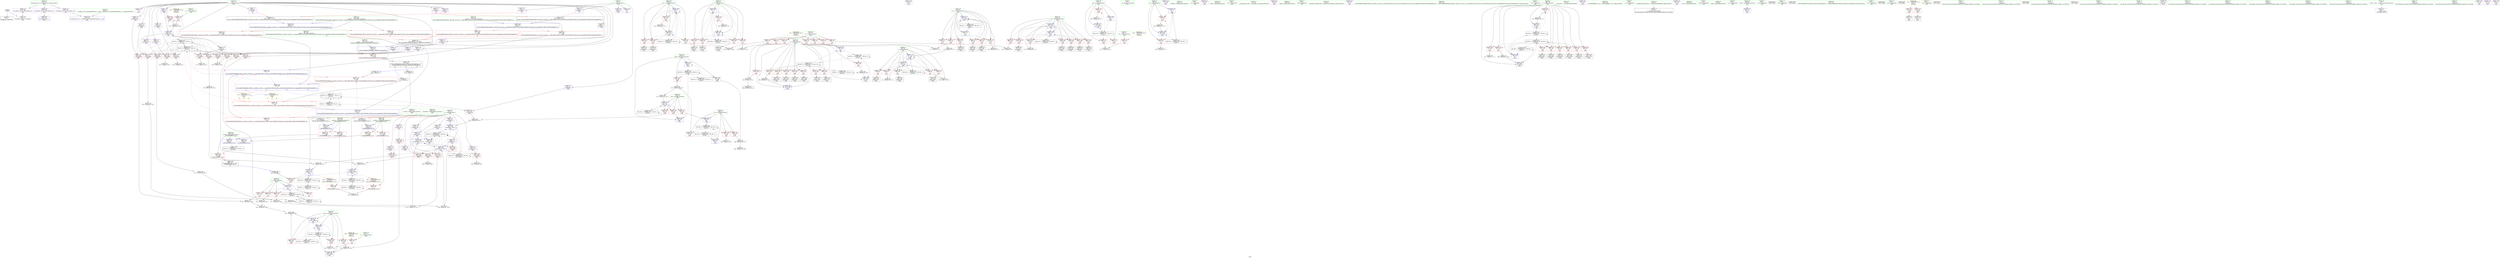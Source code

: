digraph "SVFG" {
	label="SVFG";

	Node0x560c80815360 [shape=record,color=grey,label="{NodeID: 0\nNullPtr}"];
	Node0x560c80815360 -> Node0x560c8084b020[style=solid];
	Node0x560c80815360 -> Node0x560c80857f30[style=solid];
	Node0x560c80858850 [shape=record,color=blue,label="{NodeID: 277\n88\<--222\nhigh\<--\nmain\n}"];
	Node0x560c80858850 -> Node0x560c80879cc0[style=dashed];
	Node0x560c8084c5a0 [shape=record,color=red,label="{NodeID: 194\n247\<--94\n\<--i41\nmain\n}"];
	Node0x560c8084c5a0 -> Node0x560c8084bcb0[style=solid];
	Node0x560c80849730 [shape=record,color=purple,label="{NodeID: 111\n243\<--8\narrayidx46\<--r\nmain\n}"];
	Node0x560c80849730 -> Node0x560c808562d0[style=solid];
	Node0x560c80847940 [shape=record,color=green,label="{NodeID: 28\n11\<--13\nc\<--c_field_insensitive\nGlob }"];
	Node0x560c80847940 -> Node0x560c80849800[style=solid];
	Node0x560c80847940 -> Node0x560c808498d0[style=solid];
	Node0x560c80847940 -> Node0x560c808499a0[style=solid];
	Node0x560c80847940 -> Node0x560c80849a70[style=solid];
	Node0x560c80847940 -> Node0x560c8084e460[style=solid];
	Node0x560c80847940 -> Node0x560c8084e530[style=solid];
	Node0x560c80847940 -> Node0x560c8084e600[style=solid];
	Node0x560c80847940 -> Node0x560c8084e6d0[style=solid];
	Node0x560c80847940 -> Node0x560c8084e7a0[style=solid];
	Node0x560c80847940 -> Node0x560c8084e870[style=solid];
	Node0x560c80847940 -> Node0x560c8084e940[style=solid];
	Node0x560c80847940 -> Node0x560c8084ea10[style=solid];
	Node0x560c80847940 -> Node0x560c8084eae0[style=solid];
	Node0x560c80847940 -> Node0x560c8084ebb0[style=solid];
	Node0x560c80847940 -> Node0x560c8084ec80[style=solid];
	Node0x560c80847940 -> Node0x560c80850090[style=solid];
	Node0x560c80852970 [shape=record,color=grey,label="{NodeID: 388\n371 = Binary(365, 370, )\n}"];
	Node0x560c80852970 -> Node0x560c80853870[style=solid];
	Node0x560c80859f10 [shape=record,color=blue,label="{NodeID: 305\n464\<--461\n__b.addr\<--__b\n_ZSt4swapIdENSt9enable_ifIXsr6__and_ISt6__not_ISt15__is_tuple_likeIT_EESt21is_move_constructibleIS3_ESt18is_move_assignableIS3_EEE5valueEvE4typeERS3_SC_\n}"];
	Node0x560c80859f10 -> Node0x560c808572d0[style=dashed];
	Node0x560c80859f10 -> Node0x560c808573a0[style=dashed];
	Node0x560c8084dc60 [shape=record,color=red,label="{NodeID: 222\n300\<--102\n\<--i53\nmain\n}"];
	Node0x560c8084dc60 -> Node0x560c8084c0c0[style=solid];
	Node0x560c8084f710 [shape=record,color=purple,label="{NodeID: 139\n120\<--23\n\<--.str.3\nmain\n}"];
	Node0x560c8084a1a0 [shape=record,color=green,label="{NodeID: 56\n108\<--109\nref.tmp88\<--ref.tmp88_field_insensitive\nmain\n|{|<s1>11}}"];
	Node0x560c8084a1a0 -> Node0x560c80859550[style=solid];
	Node0x560c8084a1a0:s1 -> Node0x560c808a9b30[style=solid,color=red];
	Node0x560c808643a0 [shape=record,color=grey,label="{NodeID: 416\n131 = cmp(129, 130, )\n}"];
	Node0x560c80857200 [shape=record,color=red,label="{NodeID: 250\n479\<--462\n\<--__a.addr\n_ZSt4swapIdENSt9enable_ifIXsr6__and_ISt6__not_ISt15__is_tuple_likeIT_EESt21is_move_constructibleIS3_ESt18is_move_assignableIS3_EEE5valueEvE4typeERS3_SC_\n}"];
	Node0x560c80857200 -> Node0x560c8085a0b0[style=solid];
	Node0x560c80850e60 [shape=record,color=red,label="{NodeID: 167\n146\<--80\n\<--i\nmain\n}"];
	Node0x560c80850e60 -> Node0x560c8084b490[style=solid];
	Node0x560c8084ba40 [shape=record,color=black,label="{NodeID: 84\n202\<--201\nidxprom27\<--\nmain\n}"];
	Node0x560c80815dd0 [shape=record,color=green,label="{NodeID: 1\n7\<--1\n__dso_handle\<--dummyObj\nGlob }"];
	Node0x560c80858920 [shape=record,color=blue,label="{NodeID: 278\n90\<--111\nit\<--\nmain\n}"];
	Node0x560c80858920 -> Node0x560c80851ea0[style=dashed];
	Node0x560c80858920 -> Node0x560c80851f70[style=dashed];
	Node0x560c80858920 -> Node0x560c80859ca0[style=dashed];
	Node0x560c80858920 -> Node0x560c80880fc0[style=dashed];
	Node0x560c8084c670 [shape=record,color=red,label="{NodeID: 195\n252\<--94\n\<--i41\nmain\n}"];
	Node0x560c8084c670 -> Node0x560c808533f0[style=solid];
	Node0x560c80849800 [shape=record,color=purple,label="{NodeID: 112\n152\<--11\n\<--c\nmain\n}"];
	Node0x560c80847a40 [shape=record,color=green,label="{NodeID: 29\n14\<--15\na\<--a_field_insensitive\nGlob }"];
	Node0x560c80847a40 -> Node0x560c8084ed50[style=solid];
	Node0x560c80847a40 -> Node0x560c8084ee20[style=solid];
	Node0x560c80847a40 -> Node0x560c8084eef0[style=solid];
	Node0x560c80847a40 -> Node0x560c8084efc0[style=solid];
	Node0x560c80847a40 -> Node0x560c8084f090[style=solid];
	Node0x560c80847a40 -> Node0x560c8084f160[style=solid];
	Node0x560c80847a40 -> Node0x560c8084f230[style=solid];
	Node0x560c80847a40 -> Node0x560c8084f300[style=solid];
	Node0x560c80847a40 -> Node0x560c8084f3d0[style=solid];
	Node0x560c80852af0 [shape=record,color=grey,label="{NodeID: 389\n370 = Binary(330, 369, )\n}"];
	Node0x560c80852af0 -> Node0x560c80852970[style=solid];
	Node0x560c80859fe0 [shape=record,color=blue,label="{NodeID: 306\n466\<--474\n__tmp\<--\n_ZSt4swapIdENSt9enable_ifIXsr6__and_ISt6__not_ISt15__is_tuple_likeIT_EESt21is_move_constructibleIS3_ESt18is_move_assignableIS3_EEE5valueEvE4typeERS3_SC_\n}"];
	Node0x560c80859fe0 -> Node0x560c80857540[style=dashed];
	Node0x560c80859fe0 -> Node0x560c80857610[style=dashed];
	Node0x560c8084dd30 [shape=record,color=red,label="{NodeID: 223\n306\<--102\n\<--i53\nmain\n}"];
	Node0x560c8084dd30 -> Node0x560c8085da10[style=solid];
	Node0x560c8084f7e0 [shape=record,color=purple,label="{NodeID: 140\n122\<--26\n\<--.str.4\nmain\n}"];
	Node0x560c8084a270 [shape=record,color=green,label="{NodeID: 57\n116\<--117\nfreopen\<--freopen_field_insensitive\n}"];
	Node0x560c80826500 [shape=record,color=black,label="{NodeID: 417\nMR_4V_4 = PHI(MR_4V_7, MR_4V_3, )\npts\{10 \}\n|{|<s3>9|<s4>9|<s5>9}}"];
	Node0x560c80826500 -> Node0x560c808562d0[style=dashed];
	Node0x560c80826500 -> Node0x560c80826500[style=dashed];
	Node0x560c80826500 -> Node0x560c8087e7c0[style=dashed];
	Node0x560c80826500:s3 -> Node0x560c80857470[style=dashed,color=red];
	Node0x560c80826500:s4 -> Node0x560c80857540[style=dashed,color=red];
	Node0x560c80826500:s5 -> Node0x560c8085a0b0[style=dashed,color=red];
	Node0x560c808572d0 [shape=record,color=red,label="{NodeID: 251\n476\<--464\n\<--__b.addr\n_ZSt4swapIdENSt9enable_ifIXsr6__and_ISt6__not_ISt15__is_tuple_likeIT_EESt21is_move_constructibleIS3_ESt18is_move_assignableIS3_EEE5valueEvE4typeERS3_SC_\n|{<s0>15}}"];
	Node0x560c808572d0:s0 -> Node0x560c808a9c40[style=solid,color=red];
	Node0x560c80850f30 [shape=record,color=red,label="{NodeID: 168\n150\<--80\n\<--i\nmain\n}"];
	Node0x560c80850f30 -> Node0x560c8084b560[style=solid];
	Node0x560c8084bb10 [shape=record,color=black,label="{NodeID: 85\n205\<--204\nidxprom29\<--\nmain\n}"];
	Node0x560c8081b3a0 [shape=record,color=green,label="{NodeID: 2\n16\<--1\n.str\<--dummyObj\nGlob }"];
	Node0x560c808589f0 [shape=record,color=blue,label="{NodeID: 279\n92\<--232\nmid\<--mul\nmain\n}"];
	Node0x560c808589f0 -> Node0x560c80852040[style=dashed];
	Node0x560c808589f0 -> Node0x560c80852110[style=dashed];
	Node0x560c808589f0 -> Node0x560c808521e0[style=dashed];
	Node0x560c808589f0 -> Node0x560c808589f0[style=dashed];
	Node0x560c808589f0 -> Node0x560c808814c0[style=dashed];
	Node0x560c8084c740 [shape=record,color=red,label="{NodeID: 196\n297\<--96\n\<--have\nmain\n}"];
	Node0x560c8084c740 -> Node0x560c8085ef10[style=solid];
	Node0x560c808498d0 [shape=record,color=purple,label="{NodeID: 113\n159\<--11\narrayidx\<--c\nmain\n}"];
	Node0x560c808498d0 -> Node0x560c8084e140[style=solid];
	Node0x560c808498d0 -> Node0x560c808582a0[style=solid];
	Node0x560c80847b40 [shape=record,color=green,label="{NodeID: 30\n38\<--42\nllvm.global_ctors\<--llvm.global_ctors_field_insensitive\nGlob }"];
	Node0x560c80847b40 -> Node0x560c8084fcc0[style=solid];
	Node0x560c80847b40 -> Node0x560c8084fdc0[style=solid];
	Node0x560c80847b40 -> Node0x560c8084fec0[style=solid];
	Node0x560c80852c70 [shape=record,color=grey,label="{NodeID: 390\n231 = Binary(229, 230, )\n}"];
	Node0x560c80852c70 -> Node0x560c8085f210[style=solid];
	Node0x560c8085a0b0 [shape=record,color=blue,label="{NodeID: 307\n479\<--478\n\<--\n_ZSt4swapIdENSt9enable_ifIXsr6__and_ISt6__not_ISt15__is_tuple_likeIT_EESt21is_move_constructibleIS3_ESt18is_move_assignableIS3_EEE5valueEvE4typeERS3_SC_\n}"];
	Node0x560c8085a0b0 -> Node0x560c80857610[style=dashed];
	Node0x560c8085a0b0 -> Node0x560c8085a180[style=dashed];
	Node0x560c8084de00 [shape=record,color=red,label="{NodeID: 224\n348\<--104\n\<--z\nmain\n}"];
	Node0x560c8084de00 -> Node0x560c8085e610[style=solid];
	Node0x560c8084f8b0 [shape=record,color=purple,label="{NodeID: 141\n134\<--28\n\<--.str.5\nmain\n}"];
	Node0x560c8084a370 [shape=record,color=green,label="{NodeID: 58\n124\<--125\nscanf\<--scanf_field_insensitive\n}"];
	Node0x560c80826a00 [shape=record,color=black,label="{NodeID: 418\nMR_6V_6 = PHI(MR_6V_9, MR_6V_5, )\npts\{13 \}\n|{|<s13>9|<s14>9|<s15>9}}"];
	Node0x560c80826a00 -> Node0x560c8084e210[style=dashed];
	Node0x560c80826a00 -> Node0x560c8084e2e0[style=dashed];
	Node0x560c80826a00 -> Node0x560c80856360[style=dashed];
	Node0x560c80826a00 -> Node0x560c80856430[style=dashed];
	Node0x560c80826a00 -> Node0x560c80856500[style=dashed];
	Node0x560c80826a00 -> Node0x560c80856770[style=dashed];
	Node0x560c80826a00 -> Node0x560c80856910[style=dashed];
	Node0x560c80826a00 -> Node0x560c80856ab0[style=dashed];
	Node0x560c80826a00 -> Node0x560c80856b80[style=dashed];
	Node0x560c80826a00 -> Node0x560c80856c50[style=dashed];
	Node0x560c80826a00 -> Node0x560c80856df0[style=dashed];
	Node0x560c80826a00 -> Node0x560c80826a00[style=dashed];
	Node0x560c80826a00 -> Node0x560c8087ecc0[style=dashed];
	Node0x560c80826a00:s13 -> Node0x560c80857470[style=dashed,color=red];
	Node0x560c80826a00:s14 -> Node0x560c80857540[style=dashed,color=red];
	Node0x560c80826a00:s15 -> Node0x560c8085a0b0[style=dashed,color=red];
	Node0x560c808573a0 [shape=record,color=red,label="{NodeID: 252\n483\<--464\n\<--__b.addr\n_ZSt4swapIdENSt9enable_ifIXsr6__and_ISt6__not_ISt15__is_tuple_likeIT_EESt21is_move_constructibleIS3_ESt18is_move_assignableIS3_EEE5valueEvE4typeERS3_SC_\n}"];
	Node0x560c808573a0 -> Node0x560c8085a180[style=solid];
	Node0x560c80851000 [shape=record,color=red,label="{NodeID: 169\n157\<--80\n\<--i\nmain\n}"];
	Node0x560c80851000 -> Node0x560c8084b630[style=solid];
	Node0x560c8084bbe0 [shape=record,color=black,label="{NodeID: 86\n242\<--241\nidxprom45\<--\nmain\n}"];
	Node0x560c8081b430 [shape=record,color=green,label="{NodeID: 3\n18\<--1\n.str.1\<--dummyObj\nGlob }"];
	Node0x560c80858ac0 [shape=record,color=blue,label="{NodeID: 280\n94\<--111\ni41\<--\nmain\n}"];
	Node0x560c80858ac0 -> Node0x560c8084c400[style=dashed];
	Node0x560c80858ac0 -> Node0x560c8084c4d0[style=dashed];
	Node0x560c80858ac0 -> Node0x560c8084c5a0[style=dashed];
	Node0x560c80858ac0 -> Node0x560c8084c670[style=dashed];
	Node0x560c80858ac0 -> Node0x560c80858ac0[style=dashed];
	Node0x560c80858ac0 -> Node0x560c80858c60[style=dashed];
	Node0x560c80858ac0 -> Node0x560c808819c0[style=dashed];
	Node0x560c8084c810 [shape=record,color=red,label="{NodeID: 197\n362\<--96\n\<--have\nmain\n}"];
	Node0x560c8084c810 -> Node0x560c8085db90[style=solid];
	Node0x560c808499a0 [shape=record,color=purple,label="{NodeID: 114\n184\<--11\narrayidx19\<--c\nmain\n}"];
	Node0x560c808499a0 -> Node0x560c8084e210[style=solid];
	Node0x560c80847c40 [shape=record,color=green,label="{NodeID: 31\n43\<--44\n__cxx_global_var_init\<--__cxx_global_var_init_field_insensitive\n}"];
	Node0x560c80852df0 [shape=record,color=grey,label="{NodeID: 391\n211 = Binary(210, 127, )\n}"];
	Node0x560c80852df0 -> Node0x560c808585e0[style=solid];
	Node0x560c8085a180 [shape=record,color=blue,label="{NodeID: 308\n483\<--482\n\<--\n_ZSt4swapIdENSt9enable_ifIXsr6__and_ISt6__not_ISt15__is_tuple_likeIT_EESt21is_move_constructibleIS3_ESt18is_move_assignableIS3_EEE5valueEvE4typeERS3_SC_\n|{<s0>9|<s1>9|<s2>10|<s3>10}}"];
	Node0x560c8085a180:s0 -> Node0x560c8088e310[style=dashed,color=blue];
	Node0x560c8085a180:s1 -> Node0x560c8088e470[style=dashed,color=blue];
	Node0x560c8085a180:s2 -> Node0x560c80826500[style=dashed,color=blue];
	Node0x560c8085a180:s3 -> Node0x560c80826a00[style=dashed,color=blue];
	Node0x560c8084ded0 [shape=record,color=red,label="{NodeID: 225\n355\<--104\n\<--z\nmain\n}"];
	Node0x560c8084ded0 -> Node0x560c8085e010[style=solid];
	Node0x560c8084f980 [shape=record,color=purple,label="{NodeID: 142\n138\<--30\n\<--.str.6\nmain\n}"];
	Node0x560c8084a470 [shape=record,color=green,label="{NodeID: 59\n136\<--137\nprintf\<--printf_field_insensitive\n}"];
	Node0x560c80857470 [shape=record,color=red,label="{NodeID: 253\n474\<--471\n\<--call\n_ZSt4swapIdENSt9enable_ifIXsr6__and_ISt6__not_ISt15__is_tuple_likeIT_EESt21is_move_constructibleIS3_ESt18is_move_assignableIS3_EEE5valueEvE4typeERS3_SC_\n}"];
	Node0x560c80857470 -> Node0x560c80859fe0[style=solid];
	Node0x560c808510d0 [shape=record,color=red,label="{NodeID: 170\n164\<--80\n\<--i\nmain\n}"];
	Node0x560c808510d0 -> Node0x560c8085e490[style=solid];
	Node0x560c8084bcb0 [shape=record,color=black,label="{NodeID: 87\n248\<--247\nidxprom48\<--\nmain\n}"];
	Node0x560c80815830 [shape=record,color=green,label="{NodeID: 4\n20\<--1\nstdin\<--dummyObj\nGlob }"];
	Node0x560c80858b90 [shape=record,color=blue,label="{NodeID: 281\n249\<--246\narrayidx49\<--mul47\nmain\n}"];
	Node0x560c80858b90 -> Node0x560c80858b90[style=dashed];
	Node0x560c80858b90 -> Node0x560c808885d0[style=dashed];
	Node0x560c8084c8e0 [shape=record,color=red,label="{NodeID: 198\n412\<--96\n\<--have\nmain\n}"];
	Node0x560c8084c8e0 -> Node0x560c808637a0[style=solid];
	Node0x560c80849a70 [shape=record,color=purple,label="{NodeID: 115\n188\<--11\narrayidx21\<--c\nmain\n}"];
	Node0x560c80849a70 -> Node0x560c8084e2e0[style=solid];
	Node0x560c80847d40 [shape=record,color=green,label="{NodeID: 32\n47\<--48\n_ZNSt8ios_base4InitC1Ev\<--_ZNSt8ios_base4InitC1Ev_field_insensitive\n}"];
	Node0x560c80852f70 [shape=record,color=grey,label="{NodeID: 392\n216 = Binary(215, 127, )\n}"];
	Node0x560c80852f70 -> Node0x560c808586b0[style=solid];
	Node0x560c8085a250 [shape=record,color=blue,label="{NodeID: 309\n491\<--487\n__a.addr\<--__a\n_ZSt3minIdERKT_S2_S2_\n}"];
	Node0x560c8085a250 -> Node0x560c808577b0[style=dashed];
	Node0x560c8085a250 -> Node0x560c80857880[style=dashed];
	Node0x560c8084dfa0 [shape=record,color=red,label="{NodeID: 226\n365\<--104\n\<--z\nmain\n}"];
	Node0x560c8084dfa0 -> Node0x560c80852970[style=solid];
	Node0x560c8084fa50 [shape=record,color=purple,label="{NodeID: 143\n154\<--32\n\<--.str.7\nmain\n}"];
	Node0x560c8084a570 [shape=record,color=green,label="{NodeID: 60\n199\<--200\n_ZSt4swapIdENSt9enable_ifIXsr6__and_ISt6__not_ISt15__is_tuple_likeIT_EESt21is_move_constructibleIS3_ESt18is_move_assignableIS3_EEE5valueEvE4typeERS3_SC_\<--_ZSt4swapIdENSt9enable_ifIXsr6__and_ISt6__not_ISt15__is_tuple_likeIT_EESt21is_move_constructibleIS3_ESt18is_move_assignableIS3_EEE5valueEvE4typeERS3_SC__field_insensitive\n}"];
	Node0x560c80857540 [shape=record,color=red,label="{NodeID: 254\n478\<--477\n\<--call1\n_ZSt4swapIdENSt9enable_ifIXsr6__and_ISt6__not_ISt15__is_tuple_likeIT_EESt21is_move_constructibleIS3_ESt18is_move_assignableIS3_EEE5valueEvE4typeERS3_SC_\n}"];
	Node0x560c80857540 -> Node0x560c8085a0b0[style=solid];
	Node0x560c808511a0 [shape=record,color=red,label="{NodeID: 171\n170\<--82\n\<--i11\nmain\n}"];
	Node0x560c808511a0 -> Node0x560c808539f0[style=solid];
	Node0x560c8084bd80 [shape=record,color=black,label="{NodeID: 88\n268\<--267\nidxprom57\<--\nmain\n}"];
	Node0x560c808158c0 [shape=record,color=green,label="{NodeID: 5\n21\<--1\n.str.2\<--dummyObj\nGlob }"];
	Node0x560c80858c60 [shape=record,color=blue,label="{NodeID: 282\n94\<--253\ni41\<--inc51\nmain\n}"];
	Node0x560c80858c60 -> Node0x560c8084c400[style=dashed];
	Node0x560c80858c60 -> Node0x560c8084c4d0[style=dashed];
	Node0x560c80858c60 -> Node0x560c8084c5a0[style=dashed];
	Node0x560c80858c60 -> Node0x560c8084c670[style=dashed];
	Node0x560c80858c60 -> Node0x560c80858ac0[style=dashed];
	Node0x560c80858c60 -> Node0x560c80858c60[style=dashed];
	Node0x560c80858c60 -> Node0x560c808819c0[style=dashed];
	Node0x560c8084c9b0 [shape=record,color=red,label="{NodeID: 199\n273\<--98\n\<--p\nmain\n}"];
	Node0x560c8084c9b0 -> Node0x560c808527f0[style=solid];
	Node0x560c8084e460 [shape=record,color=purple,label="{NodeID: 116\n203\<--11\narrayidx28\<--c\nmain\n|{<s0>10}}"];
	Node0x560c8084e460:s0 -> Node0x560c808a9690[style=solid,color=red];
	Node0x560c80847e40 [shape=record,color=green,label="{NodeID: 33\n53\<--54\n__cxa_atexit\<--__cxa_atexit_field_insensitive\n}"];
	Node0x560c8088e310 [shape=record,color=yellow,style=double,label="{NodeID: 559\n4V_5 = CSCHI(MR_4V_4)\npts\{10 \}\nCS[]|{<s0>10|<s1>10|<s2>10}}"];
	Node0x560c8088e310:s0 -> Node0x560c80857470[style=dashed,color=red];
	Node0x560c8088e310:s1 -> Node0x560c80857540[style=dashed,color=red];
	Node0x560c8088e310:s2 -> Node0x560c8085a0b0[style=dashed,color=red];
	Node0x560c808530f0 [shape=record,color=grey,label="{NodeID: 393\n383 = Binary(378, 382, )\n}"];
	Node0x560c808530f0 -> Node0x560c8085ec10[style=solid];
	Node0x560c8085a320 [shape=record,color=blue,label="{NodeID: 310\n493\<--488\n__b.addr\<--__b\n_ZSt3minIdERKT_S2_S2_\n}"];
	Node0x560c8085a320 -> Node0x560c80857950[style=dashed];
	Node0x560c8085a320 -> Node0x560c80857a20[style=dashed];
	Node0x560c8084e070 [shape=record,color=red,label="{NodeID: 227\n378\<--104\n\<--z\nmain\n}"];
	Node0x560c8084e070 -> Node0x560c808530f0[style=solid];
	Node0x560c8084fb20 [shape=record,color=purple,label="{NodeID: 144\n431\<--34\n\<--.str.8\nmain\n}"];
	Node0x560c8084a670 [shape=record,color=green,label="{NodeID: 61\n344\<--345\n_ZSt3minIdERKT_S2_S2_\<--_ZSt3minIdERKT_S2_S2__field_insensitive\n}"];
	Node0x560c80857610 [shape=record,color=red,label="{NodeID: 255\n482\<--481\n\<--call2\n_ZSt4swapIdENSt9enable_ifIXsr6__and_ISt6__not_ISt15__is_tuple_likeIT_EESt21is_move_constructibleIS3_ESt18is_move_assignableIS3_EEE5valueEvE4typeERS3_SC_\n}"];
	Node0x560c80857610 -> Node0x560c8085a180[style=solid];
	Node0x560c80851270 [shape=record,color=red,label="{NodeID: 172\n174\<--82\n\<--i11\nmain\n}"];
	Node0x560c80851270 -> Node0x560c808524f0[style=solid];
	Node0x560c8084be50 [shape=record,color=black,label="{NodeID: 89\n278\<--277\nidxprom63\<--\nmain\n}"];
	Node0x560c80815980 [shape=record,color=green,label="{NodeID: 6\n23\<--1\n.str.3\<--dummyObj\nGlob }"];
	Node0x560c8085d470 [shape=record,color=black,label="{NodeID: 366\n318 = PHI(319, 316, )\n}"];
	Node0x560c80858d30 [shape=record,color=blue,label="{NodeID: 283\n96\<--220\nhave\<--\nmain\n}"];
	Node0x560c80858d30 -> Node0x560c808871d0[style=dashed];
	Node0x560c8084ca80 [shape=record,color=red,label="{NodeID: 200\n311\<--98\n\<--p\nmain\n}"];
	Node0x560c8084ca80 -> Node0x560c80853cf0[style=solid];
	Node0x560c8084e530 [shape=record,color=purple,label="{NodeID: 117\n206\<--11\narrayidx30\<--c\nmain\n|{<s0>10}}"];
	Node0x560c8084e530:s0 -> Node0x560c808a98a0[style=solid,color=red];
	Node0x560c80847f40 [shape=record,color=green,label="{NodeID: 34\n52\<--58\n_ZNSt8ios_base4InitD1Ev\<--_ZNSt8ios_base4InitD1Ev_field_insensitive\n}"];
	Node0x560c80847f40 -> Node0x560c8084b120[style=solid];
	Node0x560c8088e470 [shape=record,color=yellow,style=double,label="{NodeID: 560\n6V_7 = CSCHI(MR_6V_6)\npts\{13 \}\nCS[]|{<s0>10|<s1>10|<s2>10}}"];
	Node0x560c8088e470:s0 -> Node0x560c80857470[style=dashed,color=red];
	Node0x560c8088e470:s1 -> Node0x560c80857540[style=dashed,color=red];
	Node0x560c8088e470:s2 -> Node0x560c8085a0b0[style=dashed,color=red];
	Node0x560c80853270 [shape=record,color=grey,label="{NodeID: 394\n424 = Binary(423, 127, )\n}"];
	Node0x560c80853270 -> Node0x560c80859ca0[style=solid];
	Node0x560c8085a3f0 [shape=record,color=blue,label="{NodeID: 311\n489\<--503\nretval\<--\n_ZSt3minIdERKT_S2_S2_\n}"];
	Node0x560c8085a3f0 -> Node0x560c80877ec0[style=dashed];
	Node0x560c8084e140 [shape=record,color=red,label="{NodeID: 228\n160\<--159\n\<--arrayidx\nmain\n}"];
	Node0x560c8084e140 -> Node0x560c8085e310[style=solid];
	Node0x560c8084fbf0 [shape=record,color=purple,label="{NodeID: 145\n440\<--36\n\<--.str.9\nmain\n}"];
	Node0x560c8084a770 [shape=record,color=green,label="{NodeID: 62\n433\<--434\nputs\<--puts_field_insensitive\n}"];
	Node0x560c808576e0 [shape=record,color=red,label="{NodeID: 256\n509\<--489\n\<--retval\n_ZSt3minIdERKT_S2_S2_\n}"];
	Node0x560c808576e0 -> Node0x560c80849250[style=solid];
	Node0x560c80851340 [shape=record,color=red,label="{NodeID: 173\n182\<--82\n\<--i11\nmain\n}"];
	Node0x560c80851340 -> Node0x560c8084b700[style=solid];
	Node0x560c8084bf20 [shape=record,color=black,label="{NodeID: 90\n288\<--287\nidxprom68\<--\nmain\n}"];
	Node0x560c80819cf0 [shape=record,color=green,label="{NodeID: 7\n25\<--1\nstdout\<--dummyObj\nGlob }"];
	Node0x560c8085da10 [shape=record,color=grey,label="{NodeID: 367\n307 = Binary(306, 127, )\n}"];
	Node0x560c8085da10 -> Node0x560c808593b0[style=solid];
	Node0x560c80858e00 [shape=record,color=blue,label="{NodeID: 284\n98\<--258\np\<--\nmain\n}"];
	Node0x560c80858e00 -> Node0x560c808876d0[style=dashed];
	Node0x560c8084cb50 [shape=record,color=red,label="{NodeID: 201\n325\<--98\n\<--p\nmain\n}"];
	Node0x560c8084cb50 -> Node0x560c8084c260[style=solid];
	Node0x560c8084e600 [shape=record,color=purple,label="{NodeID: 118\n269\<--11\narrayidx58\<--c\nmain\n}"];
	Node0x560c8084e600 -> Node0x560c80856360[style=solid];
	Node0x560c80848040 [shape=record,color=green,label="{NodeID: 35\n65\<--66\nmain\<--main_field_insensitive\n}"];
	Node0x560c808871d0 [shape=record,color=black,label="{NodeID: 478\nMR_36V_5 = PHI(MR_36V_7, MR_36V_4, )\npts\{97 \}\n}"];
	Node0x560c808871d0 -> Node0x560c8084c740[style=dashed];
	Node0x560c808871d0 -> Node0x560c8084c810[style=dashed];
	Node0x560c808871d0 -> Node0x560c8084c8e0[style=dashed];
	Node0x560c808871d0 -> Node0x560c80858d30[style=dashed];
	Node0x560c808871d0 -> Node0x560c80859210[style=dashed];
	Node0x560c808871d0 -> Node0x560c808596f0[style=dashed];
	Node0x560c808871d0 -> Node0x560c80881ec0[style=dashed];
	Node0x560c808871d0 -> Node0x560c808871d0[style=dashed];
	Node0x560c808533f0 [shape=record,color=grey,label="{NodeID: 395\n253 = Binary(252, 127, )\n}"];
	Node0x560c808533f0 -> Node0x560c80858c60[style=solid];
	Node0x560c8085a4c0 [shape=record,color=blue,label="{NodeID: 312\n489\<--506\nretval\<--\n_ZSt3minIdERKT_S2_S2_\n}"];
	Node0x560c8085a4c0 -> Node0x560c80877ec0[style=dashed];
	Node0x560c8084e210 [shape=record,color=red,label="{NodeID: 229\n185\<--184\n\<--arrayidx19\nmain\n}"];
	Node0x560c8084e210 -> Node0x560c80863aa0[style=solid];
	Node0x560c8084fcc0 [shape=record,color=purple,label="{NodeID: 146\n524\<--38\nllvm.global_ctors_0\<--llvm.global_ctors\nGlob }"];
	Node0x560c8084fcc0 -> Node0x560c80857d60[style=solid];
	Node0x560c8084a870 [shape=record,color=green,label="{NodeID: 63\n462\<--463\n__a.addr\<--__a.addr_field_insensitive\n_ZSt4swapIdENSt9enable_ifIXsr6__and_ISt6__not_ISt15__is_tuple_likeIT_EESt21is_move_constructibleIS3_ESt18is_move_assignableIS3_EEE5valueEvE4typeERS3_SC_\n}"];
	Node0x560c8084a870 -> Node0x560c80857130[style=solid];
	Node0x560c8084a870 -> Node0x560c80857200[style=solid];
	Node0x560c8084a870 -> Node0x560c80859e40[style=solid];
	Node0x560c808577b0 [shape=record,color=red,label="{NodeID: 257\n499\<--491\n\<--__a.addr\n_ZSt3minIdERKT_S2_S2_\n}"];
	Node0x560c808577b0 -> Node0x560c80857bc0[style=solid];
	Node0x560c80851410 [shape=record,color=red,label="{NodeID: 174\n192\<--82\n\<--i11\nmain\n}"];
	Node0x560c80851410 -> Node0x560c8084b8a0[style=solid];
	Node0x560c8084bff0 [shape=record,color=black,label="{NodeID: 91\n294\<--293\nidxprom72\<--\nmain\n}"];
	Node0x560c80819db0 [shape=record,color=green,label="{NodeID: 8\n26\<--1\n.str.4\<--dummyObj\nGlob }"];
	Node0x560c8085db90 [shape=record,color=grey,label="{NodeID: 368\n363 = Binary(362, 361, )\n}"];
	Node0x560c8085db90 -> Node0x560c808596f0[style=solid];
	Node0x560c80858ed0 [shape=record,color=blue,label="{NodeID: 285\n100\<--259\nq\<--\nmain\n}"];
	Node0x560c80858ed0 -> Node0x560c80887bd0[style=dashed];
	Node0x560c8084cc20 [shape=record,color=red,label="{NodeID: 202\n333\<--98\n\<--p\nmain\n}"];
	Node0x560c8084cc20 -> Node0x560c8084c330[style=solid];
	Node0x560c8084e6d0 [shape=record,color=purple,label="{NodeID: 119\n279\<--11\narrayidx64\<--c\nmain\n}"];
	Node0x560c8084e6d0 -> Node0x560c80856430[style=solid];
	Node0x560c80848140 [shape=record,color=green,label="{NodeID: 36\n68\<--69\nretval\<--retval_field_insensitive\nmain\n}"];
	Node0x560c80848140 -> Node0x560c80858030[style=solid];
	Node0x560c808876d0 [shape=record,color=black,label="{NodeID: 479\nMR_38V_5 = PHI(MR_38V_7, MR_38V_4, )\npts\{99 \}\n}"];
	Node0x560c808876d0 -> Node0x560c8084c9b0[style=dashed];
	Node0x560c808876d0 -> Node0x560c80859070[style=dashed];
	Node0x560c808876d0 -> Node0x560c808760c0[style=dashed];
	Node0x560c808876d0 -> Node0x560c808876d0[style=dashed];
	Node0x560c80853570 [shape=record,color=grey,label="{NodeID: 396\n438 = Binary(436, 437, )\n}"];
	Node0x560c80853570 -> Node0x560c808536f0[style=solid];
	Node0x560c8085a590 [shape=record,color=blue,label="{NodeID: 313\n515\<--514\n__t.addr\<--__t\n_ZSt4moveIRdEONSt16remove_referenceIT_E4typeEOS2_\n}"];
	Node0x560c8085a590 -> Node0x560c80857c90[style=dashed];
	Node0x560c8084e2e0 [shape=record,color=red,label="{NodeID: 230\n189\<--188\n\<--arrayidx21\nmain\n}"];
	Node0x560c8084e2e0 -> Node0x560c80863aa0[style=solid];
	Node0x560c8084fdc0 [shape=record,color=purple,label="{NodeID: 147\n525\<--38\nllvm.global_ctors_1\<--llvm.global_ctors\nGlob }"];
	Node0x560c8084fdc0 -> Node0x560c80857e30[style=solid];
	Node0x560c8084a940 [shape=record,color=green,label="{NodeID: 64\n464\<--465\n__b.addr\<--__b.addr_field_insensitive\n_ZSt4swapIdENSt9enable_ifIXsr6__and_ISt6__not_ISt15__is_tuple_likeIT_EESt21is_move_constructibleIS3_ESt18is_move_assignableIS3_EEE5valueEvE4typeERS3_SC_\n}"];
	Node0x560c8084a940 -> Node0x560c808572d0[style=solid];
	Node0x560c8084a940 -> Node0x560c808573a0[style=solid];
	Node0x560c8084a940 -> Node0x560c80859f10[style=solid];
	Node0x560c80857880 [shape=record,color=red,label="{NodeID: 258\n506\<--491\n\<--__a.addr\n_ZSt3minIdERKT_S2_S2_\n}"];
	Node0x560c80857880 -> Node0x560c8085a4c0[style=solid];
	Node0x560c808514e0 [shape=record,color=red,label="{NodeID: 175\n201\<--82\n\<--i11\nmain\n}"];
	Node0x560c808514e0 -> Node0x560c8084ba40[style=solid];
	Node0x560c8084c0c0 [shape=record,color=black,label="{NodeID: 92\n301\<--300\nidxprom75\<--\nmain\n}"];
	Node0x560c80819e70 [shape=record,color=green,label="{NodeID: 9\n28\<--1\n.str.5\<--dummyObj\nGlob }"];
	Node0x560c8087e7c0 [shape=record,color=black,label="{NodeID: 452\nMR_4V_2 = PHI(MR_4V_3, MR_4V_1, )\npts\{10 \}\n}"];
	Node0x560c8087e7c0 -> Node0x560c808562d0[style=dashed];
	Node0x560c8087e7c0 -> Node0x560c80826500[style=dashed];
	Node0x560c8087e7c0 -> Node0x560c8087e7c0[style=dashed];
	Node0x560c8085dd10 [shape=record,color=grey,label="{NodeID: 369\n246 = Binary(244, 245, )\n}"];
	Node0x560c8085dd10 -> Node0x560c80858b90[style=solid];
	Node0x560c80858fa0 [shape=record,color=blue,label="{NodeID: 286\n102\<--111\ni53\<--\nmain\n}"];
	Node0x560c80858fa0 -> Node0x560c8084d850[style=dashed];
	Node0x560c80858fa0 -> Node0x560c8084d920[style=dashed];
	Node0x560c80858fa0 -> Node0x560c8084d9f0[style=dashed];
	Node0x560c80858fa0 -> Node0x560c8084dac0[style=dashed];
	Node0x560c80858fa0 -> Node0x560c8084db90[style=dashed];
	Node0x560c80858fa0 -> Node0x560c8084dc60[style=dashed];
	Node0x560c80858fa0 -> Node0x560c8084dd30[style=dashed];
	Node0x560c80858fa0 -> Node0x560c80858fa0[style=dashed];
	Node0x560c80858fa0 -> Node0x560c808593b0[style=dashed];
	Node0x560c80858fa0 -> Node0x560c80873ea0[style=dashed];
	Node0x560c8084ccf0 [shape=record,color=red,label="{NodeID: 203\n349\<--98\n\<--p\nmain\n}"];
	Node0x560c8084ccf0 -> Node0x560c80848bd0[style=solid];
	Node0x560c8084e7a0 [shape=record,color=purple,label="{NodeID: 120\n289\<--11\narrayidx69\<--c\nmain\n}"];
	Node0x560c8084e7a0 -> Node0x560c80856500[style=solid];
	Node0x560c80848210 [shape=record,color=green,label="{NodeID: 37\n70\<--71\ntt\<--tt_field_insensitive\nmain\n}"];
	Node0x560c80848210 -> Node0x560c80850300[style=solid];
	Node0x560c808a6bb0 [shape=record,color=black,label="{NodeID: 563\n123 = PHI()\n}"];
	Node0x560c80887bd0 [shape=record,color=black,label="{NodeID: 480\nMR_40V_5 = PHI(MR_40V_7, MR_40V_4, )\npts\{101 \}\n}"];
	Node0x560c80887bd0 -> Node0x560c8084d100[style=dashed];
	Node0x560c80887bd0 -> Node0x560c80859140[style=dashed];
	Node0x560c80887bd0 -> Node0x560c808765c0[style=dashed];
	Node0x560c80887bd0 -> Node0x560c80887bd0[style=dashed];
	Node0x560c808536f0 [shape=record,color=grey,label="{NodeID: 397\n439 = Binary(233, 438, )\n}"];
	Node0x560c808562d0 [shape=record,color=red,label="{NodeID: 231\n244\<--243\n\<--arrayidx46\nmain\n}"];
	Node0x560c808562d0 -> Node0x560c8085dd10[style=solid];
	Node0x560c8084fec0 [shape=record,color=purple,label="{NodeID: 148\n526\<--38\nllvm.global_ctors_2\<--llvm.global_ctors\nGlob }"];
	Node0x560c8084fec0 -> Node0x560c80857f30[style=solid];
	Node0x560c8084aa10 [shape=record,color=green,label="{NodeID: 65\n466\<--467\n__tmp\<--__tmp_field_insensitive\n_ZSt4swapIdENSt9enable_ifIXsr6__and_ISt6__not_ISt15__is_tuple_likeIT_EESt21is_move_constructibleIS3_ESt18is_move_assignableIS3_EEE5valueEvE4typeERS3_SC_\n|{|<s1>16}}"];
	Node0x560c8084aa10 -> Node0x560c80859fe0[style=solid];
	Node0x560c8084aa10:s1 -> Node0x560c808a9c40[style=solid,color=red];
	Node0x560c808760c0 [shape=record,color=black,label="{NodeID: 425\nMR_38V_8 = PHI(MR_38V_10, MR_38V_5, )\npts\{99 \}\n}"];
	Node0x560c808760c0 -> Node0x560c8084ca80[style=dashed];
	Node0x560c808760c0 -> Node0x560c8084cb50[style=dashed];
	Node0x560c808760c0 -> Node0x560c8084cc20[style=dashed];
	Node0x560c808760c0 -> Node0x560c8084ccf0[style=dashed];
	Node0x560c808760c0 -> Node0x560c8084cdc0[style=dashed];
	Node0x560c808760c0 -> Node0x560c8084ce90[style=dashed];
	Node0x560c808760c0 -> Node0x560c8084cf60[style=dashed];
	Node0x560c808760c0 -> Node0x560c8084d030[style=dashed];
	Node0x560c808760c0 -> Node0x560c80858e00[style=dashed];
	Node0x560c808760c0 -> Node0x560c80859960[style=dashed];
	Node0x560c808760c0 -> Node0x560c808760c0[style=dashed];
	Node0x560c808760c0 -> Node0x560c808823c0[style=dashed];
	Node0x560c80857950 [shape=record,color=red,label="{NodeID: 259\n497\<--493\n\<--__b.addr\n_ZSt3minIdERKT_S2_S2_\n}"];
	Node0x560c80857950 -> Node0x560c80857af0[style=solid];
	Node0x560c808515b0 [shape=record,color=red,label="{NodeID: 176\n215\<--82\n\<--i11\nmain\n}"];
	Node0x560c808515b0 -> Node0x560c80852f70[style=solid];
	Node0x560c8084c190 [shape=record,color=black,label="{NodeID: 93\n322\<--321\nidxprom83\<--\nmain\n}"];
	Node0x560c80819f70 [shape=record,color=green,label="{NodeID: 10\n30\<--1\n.str.6\<--dummyObj\nGlob }"];
	Node0x560c8087ecc0 [shape=record,color=black,label="{NodeID: 453\nMR_6V_2 = PHI(MR_6V_5, MR_6V_1, )\npts\{13 \}\n}"];
	Node0x560c8087ecc0 -> Node0x560c8084e140[style=dashed];
	Node0x560c8087ecc0 -> Node0x560c80856360[style=dashed];
	Node0x560c8087ecc0 -> Node0x560c80856430[style=dashed];
	Node0x560c8087ecc0 -> Node0x560c80856500[style=dashed];
	Node0x560c8087ecc0 -> Node0x560c80856770[style=dashed];
	Node0x560c8087ecc0 -> Node0x560c80856910[style=dashed];
	Node0x560c8087ecc0 -> Node0x560c80856ab0[style=dashed];
	Node0x560c8087ecc0 -> Node0x560c80856b80[style=dashed];
	Node0x560c8087ecc0 -> Node0x560c80856c50[style=dashed];
	Node0x560c8087ecc0 -> Node0x560c80856df0[style=dashed];
	Node0x560c8087ecc0 -> Node0x560c808582a0[style=dashed];
	Node0x560c8087ecc0 -> Node0x560c80826a00[style=dashed];
	Node0x560c8087ecc0 -> Node0x560c8087ecc0[style=dashed];
	Node0x560c8085de90 [shape=record,color=grey,label="{NodeID: 370\n361 = Binary(354, 360, )\n}"];
	Node0x560c8085de90 -> Node0x560c8085db90[style=solid];
	Node0x560c80859070 [shape=record,color=blue,label="{NodeID: 287\n98\<--274\np\<--inc61\nmain\n}"];
	Node0x560c80859070 -> Node0x560c808876d0[style=dashed];
	Node0x560c8084cdc0 [shape=record,color=red,label="{NodeID: 204\n366\<--98\n\<--p\nmain\n}"];
	Node0x560c8084cdc0 -> Node0x560c80848d70[style=solid];
	Node0x560c8084e870 [shape=record,color=purple,label="{NodeID: 121\n327\<--11\narrayidx86\<--c\nmain\n}"];
	Node0x560c8084e870 -> Node0x560c80856770[style=solid];
	Node0x560c808482e0 [shape=record,color=green,label="{NodeID: 38\n72\<--73\nqq\<--qq_field_insensitive\nmain\n}"];
	Node0x560c808482e0 -> Node0x560c808503d0[style=solid];
	Node0x560c808482e0 -> Node0x560c808504a0[style=solid];
	Node0x560c808482e0 -> Node0x560c80850570[style=solid];
	Node0x560c808482e0 -> Node0x560c80858100[style=solid];
	Node0x560c808482e0 -> Node0x560c80859d70[style=solid];
	Node0x560c808a6ae0 [shape=record,color=black,label="{NodeID: 564\n139 = PHI()\n}"];
	Node0x560c80853870 [shape=record,color=grey,label="{NodeID: 398\n376 = Binary(375, 371, )\n}"];
	Node0x560c80853870 -> Node0x560c808597c0[style=solid];
	Node0x560c80856360 [shape=record,color=red,label="{NodeID: 232\n270\<--269\n\<--arrayidx58\nmain\n}"];
	Node0x560c80856360 -> Node0x560c80863920[style=solid];
	Node0x560c8084ffc0 [shape=record,color=purple,label="{NodeID: 149\n149\<--8\nadd.ptr\<--r\nmain\n}"];
	Node0x560c8084aae0 [shape=record,color=green,label="{NodeID: 66\n472\<--473\n_ZSt4moveIRdEONSt16remove_referenceIT_E4typeEOS2_\<--_ZSt4moveIRdEONSt16remove_referenceIT_E4typeEOS2__field_insensitive\n}"];
	Node0x560c808765c0 [shape=record,color=black,label="{NodeID: 426\nMR_40V_8 = PHI(MR_40V_10, MR_40V_5, )\npts\{101 \}\n}"];
	Node0x560c808765c0 -> Node0x560c8084d1d0[style=dashed];
	Node0x560c808765c0 -> Node0x560c8084d2a0[style=dashed];
	Node0x560c808765c0 -> Node0x560c8084d370[style=dashed];
	Node0x560c808765c0 -> Node0x560c8084d440[style=dashed];
	Node0x560c808765c0 -> Node0x560c8084d510[style=dashed];
	Node0x560c808765c0 -> Node0x560c8084d5e0[style=dashed];
	Node0x560c808765c0 -> Node0x560c8084d6b0[style=dashed];
	Node0x560c808765c0 -> Node0x560c8084d780[style=dashed];
	Node0x560c808765c0 -> Node0x560c80858ed0[style=dashed];
	Node0x560c808765c0 -> Node0x560c80859a30[style=dashed];
	Node0x560c808765c0 -> Node0x560c808765c0[style=dashed];
	Node0x560c808765c0 -> Node0x560c808828c0[style=dashed];
	Node0x560c80857a20 [shape=record,color=red,label="{NodeID: 260\n503\<--493\n\<--__b.addr\n_ZSt3minIdERKT_S2_S2_\n}"];
	Node0x560c80857a20 -> Node0x560c8085a3f0[style=solid];
	Node0x560c80851680 [shape=record,color=red,label="{NodeID: 177\n178\<--84\n\<--j\nmain\n}"];
	Node0x560c80851680 -> Node0x560c80863da0[style=solid];
	Node0x560c8084c260 [shape=record,color=black,label="{NodeID: 94\n326\<--325\nidxprom85\<--\nmain\n}"];
	Node0x560c8081bd60 [shape=record,color=green,label="{NodeID: 11\n32\<--1\n.str.7\<--dummyObj\nGlob }"];
	Node0x560c8087f1c0 [shape=record,color=black,label="{NodeID: 454\nMR_12V_3 = PHI(MR_12V_4, MR_12V_2, )\npts\{73 \}\n}"];
	Node0x560c8087f1c0 -> Node0x560c808503d0[style=dashed];
	Node0x560c8087f1c0 -> Node0x560c808504a0[style=dashed];
	Node0x560c8087f1c0 -> Node0x560c80850570[style=dashed];
	Node0x560c8087f1c0 -> Node0x560c80859d70[style=dashed];
	Node0x560c8085e010 [shape=record,color=grey,label="{NodeID: 371\n360 = Binary(355, 359, )\n}"];
	Node0x560c8085e010 -> Node0x560c8085de90[style=solid];
	Node0x560c80859140 [shape=record,color=blue,label="{NodeID: 288\n100\<--284\nq\<--dec\nmain\n}"];
	Node0x560c80859140 -> Node0x560c80887bd0[style=dashed];
	Node0x560c8084ce90 [shape=record,color=red,label="{NodeID: 205\n384\<--98\n\<--p\nmain\n}"];
	Node0x560c8084ce90 -> Node0x560c80848fe0[style=solid];
	Node0x560c8084e940 [shape=record,color=purple,label="{NodeID: 122\n339\<--11\narrayidx92\<--c\nmain\n}"];
	Node0x560c8084e940 -> Node0x560c80856910[style=solid];
	Node0x560c808483b0 [shape=record,color=green,label="{NodeID: 39\n74\<--75\nn\<--n_field_insensitive\nmain\n}"];
	Node0x560c808483b0 -> Node0x560c80850640[style=solid];
	Node0x560c808483b0 -> Node0x560c80850710[style=solid];
	Node0x560c808483b0 -> Node0x560c808507e0[style=solid];
	Node0x560c808483b0 -> Node0x560c808508b0[style=solid];
	Node0x560c808483b0 -> Node0x560c80850980[style=solid];
	Node0x560c808483b0 -> Node0x560c80850a50[style=solid];
	Node0x560c808483b0 -> Node0x560c80850b20[style=solid];
	Node0x560c808a8c20 [shape=record,color=black,label="{NodeID: 565\n135 = PHI()\n}"];
	Node0x560c808885d0 [shape=record,color=black,label="{NodeID: 482\nMR_50V_6 = PHI(MR_50V_8, MR_50V_4, )\npts\{150000 \}\n}"];
	Node0x560c808885d0 -> Node0x560c808565d0[style=dashed];
	Node0x560c808885d0 -> Node0x560c808566a0[style=dashed];
	Node0x560c808885d0 -> Node0x560c80856840[style=dashed];
	Node0x560c808885d0 -> Node0x560c80856d20[style=dashed];
	Node0x560c808885d0 -> Node0x560c80858b90[style=dashed];
	Node0x560c808885d0 -> Node0x560c808592e0[style=dashed];
	Node0x560c808885d0 -> Node0x560c808597c0[style=dashed];
	Node0x560c808885d0 -> Node0x560c80884a00[style=dashed];
	Node0x560c808885d0 -> Node0x560c808885d0[style=dashed];
	Node0x560c808539f0 [shape=record,color=grey,label="{NodeID: 399\n172 = cmp(170, 171, )\n}"];
	Node0x560c80856430 [shape=record,color=red,label="{NodeID: 233\n280\<--279\n\<--arrayidx64\nmain\n}"];
	Node0x560c80856430 -> Node0x560c80863620[style=solid];
	Node0x560c80850090 [shape=record,color=purple,label="{NodeID: 150\n153\<--11\nadd.ptr9\<--c\nmain\n}"];
	Node0x560c8084abe0 [shape=record,color=green,label="{NodeID: 67\n489\<--490\nretval\<--retval_field_insensitive\n_ZSt3minIdERKT_S2_S2_\n}"];
	Node0x560c8084abe0 -> Node0x560c808576e0[style=solid];
	Node0x560c8084abe0 -> Node0x560c8085a3f0[style=solid];
	Node0x560c8084abe0 -> Node0x560c8085a4c0[style=solid];
	Node0x560c80876ac0 [shape=record,color=black,label="{NodeID: 427\nMR_44V_4 = PHI(MR_44V_5, MR_44V_3, )\npts\{105 \}\n}"];
	Node0x560c80876ac0 -> Node0x560c80859620[style=dashed];
	Node0x560c80876ac0 -> Node0x560c80876ac0[style=dashed];
	Node0x560c80876ac0 -> Node0x560c808743a0[style=dashed];
	Node0x560c80857af0 [shape=record,color=red,label="{NodeID: 261\n498\<--497\n\<--\n_ZSt3minIdERKT_S2_S2_\n}"];
	Node0x560c80857af0 -> Node0x560c80863f20[style=solid];
	Node0x560c80851750 [shape=record,color=red,label="{NodeID: 178\n186\<--84\n\<--j\nmain\n}"];
	Node0x560c80851750 -> Node0x560c8084b7d0[style=solid];
	Node0x560c8084c330 [shape=record,color=black,label="{NodeID: 95\n334\<--333\nidxprom89\<--\nmain\n}"];
	Node0x560c8081be60 [shape=record,color=green,label="{NodeID: 12\n34\<--1\n.str.8\<--dummyObj\nGlob }"];
	Node0x560c8087f6c0 [shape=record,color=black,label="{NodeID: 455\nMR_20V_2 = PHI(MR_20V_4, MR_20V_1, )\npts\{81 \}\n}"];
	Node0x560c8087f6c0 -> Node0x560c808581d0[style=dashed];
	Node0x560c8085e190 [shape=record,color=grey,label="{NodeID: 372\n445 = Binary(444, 127, )\n}"];
	Node0x560c8085e190 -> Node0x560c80859d70[style=solid];
	Node0x560c80859210 [shape=record,color=blue,label="{NodeID: 289\n96\<--298\nhave\<--add74\nmain\n}"];
	Node0x560c80859210 -> Node0x560c808871d0[style=dashed];
	Node0x560c8084cf60 [shape=record,color=red,label="{NodeID: 206\n390\<--98\n\<--p\nmain\n}"];
	Node0x560c8084cf60 -> Node0x560c808490b0[style=solid];
	Node0x560c8084ea10 [shape=record,color=purple,label="{NodeID: 123\n351\<--11\narrayidx96\<--c\nmain\n}"];
	Node0x560c8084ea10 -> Node0x560c80856ab0[style=solid];
	Node0x560c80848480 [shape=record,color=green,label="{NodeID: 40\n76\<--77\nv\<--v_field_insensitive\nmain\n}"];
	Node0x560c80848480 -> Node0x560c80850bf0[style=solid];
	Node0x560c808a8d20 [shape=record,color=black,label="{NodeID: 566\n50 = PHI()\n}"];
	Node0x560c80853b70 [shape=record,color=grey,label="{NodeID: 400\n316 = cmp(314, 315, )\n}"];
	Node0x560c80853b70 -> Node0x560c8085d470[style=solid];
	Node0x560c80856500 [shape=record,color=red,label="{NodeID: 234\n290\<--289\n\<--arrayidx69\nmain\n}"];
	Node0x560c80856500 -> Node0x560c80863320[style=solid];
	Node0x560c80850160 [shape=record,color=red,label="{NodeID: 151\n112\<--20\n\<--stdin\nmain\n}"];
	Node0x560c80850160 -> Node0x560c8084b2f0[style=solid];
	Node0x560c8084acb0 [shape=record,color=green,label="{NodeID: 68\n491\<--492\n__a.addr\<--__a.addr_field_insensitive\n_ZSt3minIdERKT_S2_S2_\n}"];
	Node0x560c8084acb0 -> Node0x560c808577b0[style=solid];
	Node0x560c8084acb0 -> Node0x560c80857880[style=solid];
	Node0x560c8084acb0 -> Node0x560c8085a250[style=solid];
	Node0x560c80876fc0 [shape=record,color=black,label="{NodeID: 428\nMR_46V_4 = PHI(MR_46V_5, MR_46V_3, )\npts\{107 \}\n}"];
	Node0x560c80876fc0 -> Node0x560c80859480[style=dashed];
	Node0x560c80876fc0 -> Node0x560c80876fc0[style=dashed];
	Node0x560c80876fc0 -> Node0x560c80874490[style=dashed];
	Node0x560c80857bc0 [shape=record,color=red,label="{NodeID: 262\n500\<--499\n\<--\n_ZSt3minIdERKT_S2_S2_\n}"];
	Node0x560c80857bc0 -> Node0x560c80863f20[style=solid];
	Node0x560c80851820 [shape=record,color=red,label="{NodeID: 179\n195\<--84\n\<--j\nmain\n}"];
	Node0x560c80851820 -> Node0x560c8084b970[style=solid];
	Node0x560c80848b00 [shape=record,color=black,label="{NodeID: 96\n338\<--337\nidxprom91\<--\nmain\n}"];
	Node0x560c8081bf60 [shape=record,color=green,label="{NodeID: 13\n36\<--1\n.str.9\<--dummyObj\nGlob }"];
	Node0x560c8087fbc0 [shape=record,color=black,label="{NodeID: 456\nMR_22V_2 = PHI(MR_22V_4, MR_22V_1, )\npts\{83 \}\n}"];
	Node0x560c8087fbc0 -> Node0x560c80858440[style=dashed];
	Node0x560c8085e310 [shape=record,color=grey,label="{NodeID: 373\n161 = Binary(160, 156, )\n}"];
	Node0x560c8085e310 -> Node0x560c808582a0[style=solid];
	Node0x560c808592e0 [shape=record,color=blue,label="{NodeID: 290\n302\<--220\narrayidx76\<--\nmain\n}"];
	Node0x560c808592e0 -> Node0x560c808885d0[style=dashed];
	Node0x560c8084d030 [shape=record,color=red,label="{NodeID: 207\n397\<--98\n\<--p\nmain\n}"];
	Node0x560c8084d030 -> Node0x560c8085e910[style=solid];
	Node0x560c8084eae0 [shape=record,color=purple,label="{NodeID: 124\n358\<--11\narrayidx100\<--c\nmain\n}"];
	Node0x560c8084eae0 -> Node0x560c80856b80[style=solid];
	Node0x560c80848550 [shape=record,color=green,label="{NodeID: 41\n78\<--79\nx\<--x_field_insensitive\nmain\n}"];
	Node0x560c80848550 -> Node0x560c80850cc0[style=solid];
	Node0x560c808a8e20 [shape=record,color=black,label="{NodeID: 567\n155 = PHI()\n}"];
	Node0x560c80853cf0 [shape=record,color=grey,label="{NodeID: 401\n312 = cmp(311, 111, )\n}"];
	Node0x560c808565d0 [shape=record,color=red,label="{NodeID: 235\n296\<--295\n\<--arrayidx73\nmain\n}"];
	Node0x560c808565d0 -> Node0x560c8085ef10[style=solid];
	Node0x560c80850230 [shape=record,color=red,label="{NodeID: 152\n118\<--25\n\<--stdout\nmain\n}"];
	Node0x560c80850230 -> Node0x560c8084b3c0[style=solid];
	Node0x560c8084ad80 [shape=record,color=green,label="{NodeID: 69\n493\<--494\n__b.addr\<--__b.addr_field_insensitive\n_ZSt3minIdERKT_S2_S2_\n}"];
	Node0x560c8084ad80 -> Node0x560c80857950[style=solid];
	Node0x560c8084ad80 -> Node0x560c80857a20[style=solid];
	Node0x560c8084ad80 -> Node0x560c8085a320[style=solid];
	Node0x560c8088ad40 [shape=record,color=yellow,style=double,label="{NodeID: 512\n48V_1 = ENCHI(MR_48V_0)\npts\{109 \}\nFun[_ZSt3minIdERKT_S2_S2_]}"];
	Node0x560c8088ad40 -> Node0x560c80857af0[style=dashed];
	Node0x560c808774c0 [shape=record,color=black,label="{NodeID: 429\nMR_48V_4 = PHI(MR_48V_5, MR_48V_3, )\npts\{109 \}\n}"];
	Node0x560c808774c0 -> Node0x560c80859550[style=dashed];
	Node0x560c808774c0 -> Node0x560c808774c0[style=dashed];
	Node0x560c808774c0 -> Node0x560c80874580[style=dashed];
	Node0x560c80857c90 [shape=record,color=red,label="{NodeID: 263\n518\<--515\n\<--__t.addr\n_ZSt4moveIRdEONSt16remove_referenceIT_E4typeEOS2_\n}"];
	Node0x560c80857c90 -> Node0x560c80849320[style=solid];
	Node0x560c808518f0 [shape=record,color=red,label="{NodeID: 180\n204\<--84\n\<--j\nmain\n}"];
	Node0x560c808518f0 -> Node0x560c8084bb10[style=solid];
	Node0x560c80848bd0 [shape=record,color=black,label="{NodeID: 97\n350\<--349\nidxprom95\<--\nmain\n}"];
	Node0x560c8081c060 [shape=record,color=green,label="{NodeID: 14\n39\<--1\n\<--dummyObj\nCan only get source location for instruction, argument, global var or function.}"];
	Node0x560c808800c0 [shape=record,color=black,label="{NodeID: 457\nMR_24V_2 = PHI(MR_24V_3, MR_24V_1, )\npts\{85 \}\n}"];
	Node0x560c808800c0 -> Node0x560c80858510[style=dashed];
	Node0x560c808800c0 -> Node0x560c808800c0[style=dashed];
	Node0x560c8085e490 [shape=record,color=grey,label="{NodeID: 374\n165 = Binary(164, 127, )\n}"];
	Node0x560c8085e490 -> Node0x560c80858370[style=solid];
	Node0x560c808593b0 [shape=record,color=blue,label="{NodeID: 291\n102\<--307\ni53\<--inc79\nmain\n}"];
	Node0x560c808593b0 -> Node0x560c8084d850[style=dashed];
	Node0x560c808593b0 -> Node0x560c8084d920[style=dashed];
	Node0x560c808593b0 -> Node0x560c8084d9f0[style=dashed];
	Node0x560c808593b0 -> Node0x560c8084dac0[style=dashed];
	Node0x560c808593b0 -> Node0x560c8084db90[style=dashed];
	Node0x560c808593b0 -> Node0x560c8084dc60[style=dashed];
	Node0x560c808593b0 -> Node0x560c8084dd30[style=dashed];
	Node0x560c808593b0 -> Node0x560c80858fa0[style=dashed];
	Node0x560c808593b0 -> Node0x560c808593b0[style=dashed];
	Node0x560c808593b0 -> Node0x560c80873ea0[style=dashed];
	Node0x560c8084d100 [shape=record,color=red,label="{NodeID: 208\n283\<--100\n\<--q\nmain\n}"];
	Node0x560c8084d100 -> Node0x560c8085ed90[style=solid];
	Node0x560c8084ebb0 [shape=record,color=purple,label="{NodeID: 125\n368\<--11\narrayidx105\<--c\nmain\n}"];
	Node0x560c8084ebb0 -> Node0x560c80856c50[style=solid];
	Node0x560c80848620 [shape=record,color=green,label="{NodeID: 42\n80\<--81\ni\<--i_field_insensitive\nmain\n}"];
	Node0x560c80848620 -> Node0x560c80850d90[style=solid];
	Node0x560c80848620 -> Node0x560c80850e60[style=solid];
	Node0x560c80848620 -> Node0x560c80850f30[style=solid];
	Node0x560c80848620 -> Node0x560c80851000[style=solid];
	Node0x560c80848620 -> Node0x560c808510d0[style=solid];
	Node0x560c80848620 -> Node0x560c808581d0[style=solid];
	Node0x560c80848620 -> Node0x560c80858370[style=solid];
	Node0x560c808a8f20 [shape=record,color=black,label="{NodeID: 568\n343 = PHI(486, )\n}"];
	Node0x560c808a8f20 -> Node0x560c808569e0[style=solid];
	Node0x560c80853e70 [shape=record,color=grey,label="{NodeID: 402\n405 = cmp(404, 395, )\n}"];
	Node0x560c808566a0 [shape=record,color=red,label="{NodeID: 236\n324\<--323\n\<--arrayidx84\nmain\n}"];
	Node0x560c808566a0 -> Node0x560c8085f090[style=solid];
	Node0x560c80850300 [shape=record,color=red,label="{NodeID: 153\n130\<--70\n\<--tt\nmain\n}"];
	Node0x560c80850300 -> Node0x560c808643a0[style=solid];
	Node0x560c8084ae50 [shape=record,color=green,label="{NodeID: 70\n515\<--516\n__t.addr\<--__t.addr_field_insensitive\n_ZSt4moveIRdEONSt16remove_referenceIT_E4typeEOS2_\n}"];
	Node0x560c8084ae50 -> Node0x560c80857c90[style=solid];
	Node0x560c8084ae50 -> Node0x560c8085a590[style=solid];
	Node0x560c80857d60 [shape=record,color=blue,label="{NodeID: 264\n524\<--39\nllvm.global_ctors_0\<--\nGlob }"];
	Node0x560c808519c0 [shape=record,color=red,label="{NodeID: 181\n210\<--84\n\<--j\nmain\n}"];
	Node0x560c808519c0 -> Node0x560c80852df0[style=solid];
	Node0x560c80848ca0 [shape=record,color=black,label="{NodeID: 98\n357\<--356\nidxprom99\<--\nmain\n}"];
	Node0x560c8081c160 [shape=record,color=green,label="{NodeID: 15\n111\<--1\n\<--dummyObj\nCan only get source location for instruction, argument, global var or function.}"];
	Node0x560c808805c0 [shape=record,color=black,label="{NodeID: 458\nMR_26V_2 = PHI(MR_26V_4, MR_26V_1, )\npts\{87 \}\n}"];
	Node0x560c808805c0 -> Node0x560c80858780[style=dashed];
	Node0x560c8085e610 [shape=record,color=grey,label="{NodeID: 375\n354 = Binary(348, 353, )\n}"];
	Node0x560c8085e610 -> Node0x560c8085de90[style=solid];
	Node0x560c80859480 [shape=record,color=blue,label="{NodeID: 292\n106\<--331\nref.tmp\<--div\nmain\n|{|<s2>11}}"];
	Node0x560c80859480 -> Node0x560c808569e0[style=dashed];
	Node0x560c80859480 -> Node0x560c80876fc0[style=dashed];
	Node0x560c80859480:s2 -> Node0x560c8088af30[style=dashed,color=red];
	Node0x560c8084d1d0 [shape=record,color=red,label="{NodeID: 209\n314\<--100\n\<--q\nmain\n}"];
	Node0x560c8084d1d0 -> Node0x560c80853b70[style=solid];
	Node0x560c8084ec80 [shape=record,color=purple,label="{NodeID: 126\n381\<--11\narrayidx112\<--c\nmain\n}"];
	Node0x560c8084ec80 -> Node0x560c80856df0[style=solid];
	Node0x560c808486f0 [shape=record,color=green,label="{NodeID: 43\n82\<--83\ni11\<--i11_field_insensitive\nmain\n}"];
	Node0x560c808486f0 -> Node0x560c808511a0[style=solid];
	Node0x560c808486f0 -> Node0x560c80851270[style=solid];
	Node0x560c808486f0 -> Node0x560c80851340[style=solid];
	Node0x560c808486f0 -> Node0x560c80851410[style=solid];
	Node0x560c808486f0 -> Node0x560c808514e0[style=solid];
	Node0x560c808486f0 -> Node0x560c808515b0[style=solid];
	Node0x560c808486f0 -> Node0x560c80858440[style=solid];
	Node0x560c808486f0 -> Node0x560c808586b0[style=solid];
	Node0x560c808a9110 [shape=record,color=black,label="{NodeID: 569\n432 = PHI()\n}"];
	Node0x560c80853ff0 [shape=record,color=grey,label="{NodeID: 403\n394 = cmp(393, 395, )\n}"];
	Node0x560c80856770 [shape=record,color=red,label="{NodeID: 237\n328\<--327\n\<--arrayidx86\nmain\n}"];
	Node0x560c80856770 -> Node0x560c80852370[style=solid];
	Node0x560c808503d0 [shape=record,color=red,label="{NodeID: 154\n129\<--72\n\<--qq\nmain\n}"];
	Node0x560c808503d0 -> Node0x560c808643a0[style=solid];
	Node0x560c8084af20 [shape=record,color=green,label="{NodeID: 71\n40\<--520\n_GLOBAL__sub_I_Gennady.Korotkevich_1_1.cpp\<--_GLOBAL__sub_I_Gennady.Korotkevich_1_1.cpp_field_insensitive\n}"];
	Node0x560c8084af20 -> Node0x560c80857e30[style=solid];
	Node0x560c8088af30 [shape=record,color=yellow,style=double,label="{NodeID: 514\n46V_1 = ENCHI(MR_46V_0)\npts\{107 \}\nFun[_ZSt3minIdERKT_S2_S2_]}"];
	Node0x560c8088af30 -> Node0x560c80857bc0[style=dashed];
	Node0x560c80877ec0 [shape=record,color=black,label="{NodeID: 431\nMR_62V_3 = PHI(MR_62V_4, MR_62V_2, )\npts\{490 \}\n}"];
	Node0x560c80877ec0 -> Node0x560c808576e0[style=dashed];
	Node0x560c80857e30 [shape=record,color=blue,label="{NodeID: 265\n525\<--40\nllvm.global_ctors_1\<--_GLOBAL__sub_I_Gennady.Korotkevich_1_1.cpp\nGlob }"];
	Node0x560c80851a90 [shape=record,color=red,label="{NodeID: 182\n229\<--86\n\<--low\nmain\n}"];
	Node0x560c80851a90 -> Node0x560c80852c70[style=solid];
	Node0x560c80848d70 [shape=record,color=black,label="{NodeID: 99\n367\<--366\nidxprom104\<--\nmain\n}"];
	Node0x560c8081c260 [shape=record,color=green,label="{NodeID: 16\n127\<--1\n\<--dummyObj\nCan only get source location for instruction, argument, global var or function.}"];
	Node0x560c80880ac0 [shape=record,color=black,label="{NodeID: 459\nMR_28V_2 = PHI(MR_28V_4, MR_28V_1, )\npts\{89 \}\n}"];
	Node0x560c80880ac0 -> Node0x560c80858850[style=dashed];
	Node0x560c8085e790 [shape=record,color=grey,label="{NodeID: 376\n353 = Binary(330, 352, )\n}"];
	Node0x560c8085e790 -> Node0x560c8085e610[style=solid];
	Node0x560c80859550 [shape=record,color=blue,label="{NodeID: 293\n108\<--341\nref.tmp88\<--div93\nmain\n|{|<s2>11}}"];
	Node0x560c80859550 -> Node0x560c808569e0[style=dashed];
	Node0x560c80859550 -> Node0x560c808774c0[style=dashed];
	Node0x560c80859550:s2 -> Node0x560c8088ad40[style=dashed,color=red];
	Node0x560c8084d2a0 [shape=record,color=red,label="{NodeID: 210\n321\<--100\n\<--q\nmain\n}"];
	Node0x560c8084d2a0 -> Node0x560c8084c190[style=solid];
	Node0x560c8084ed50 [shape=record,color=purple,label="{NodeID: 127\n249\<--14\narrayidx49\<--a\nmain\n}"];
	Node0x560c8084ed50 -> Node0x560c80858b90[style=solid];
	Node0x560c808487c0 [shape=record,color=green,label="{NodeID: 44\n84\<--85\nj\<--j_field_insensitive\nmain\n}"];
	Node0x560c808487c0 -> Node0x560c80851680[style=solid];
	Node0x560c808487c0 -> Node0x560c80851750[style=solid];
	Node0x560c808487c0 -> Node0x560c80851820[style=solid];
	Node0x560c808487c0 -> Node0x560c808518f0[style=solid];
	Node0x560c808487c0 -> Node0x560c808519c0[style=solid];
	Node0x560c808487c0 -> Node0x560c80858510[style=solid];
	Node0x560c808487c0 -> Node0x560c808585e0[style=solid];
	Node0x560c808a91e0 [shape=record,color=black,label="{NodeID: 570\n441 = PHI()\n}"];
	Node0x560c80889730 [shape=record,color=yellow,style=double,label="{NodeID: 487\n2V_1 = ENCHI(MR_2V_0)\npts\{1 \}\nFun[main]}"];
	Node0x560c80889730 -> Node0x560c80850160[style=dashed];
	Node0x560c80889730 -> Node0x560c80850230[style=dashed];
	Node0x560c80854170 [shape=record,color=grey,label="{NodeID: 404\n265 = cmp(263, 264, )\n}"];
	Node0x560c80856840 [shape=record,color=red,label="{NodeID: 238\n336\<--335\n\<--arrayidx90\nmain\n}"];
	Node0x560c80856840 -> Node0x560c8085ea90[style=solid];
	Node0x560c808504a0 [shape=record,color=red,label="{NodeID: 155\n133\<--72\n\<--qq\nmain\n}"];
	Node0x560c8084b020 [shape=record,color=black,label="{NodeID: 72\n2\<--3\ndummyVal\<--dummyVal\n}"];
	Node0x560c80857f30 [shape=record,color=blue, style = dotted,label="{NodeID: 266\n526\<--3\nllvm.global_ctors_2\<--dummyVal\nGlob }"];
	Node0x560c80851b60 [shape=record,color=red,label="{NodeID: 183\n427\<--86\n\<--low\nmain\n}"];
	Node0x560c80851b60 -> Node0x560c80863c20[style=solid];
	Node0x560c80848e40 [shape=record,color=black,label="{NodeID: 100\n373\<--372\nidxprom108\<--\nmain\n}"];
	Node0x560c8081c360 [shape=record,color=green,label="{NodeID: 17\n220\<--1\n\<--dummyObj\nCan only get source location for instruction, argument, global var or function.}"];
	Node0x560c80880fc0 [shape=record,color=black,label="{NodeID: 460\nMR_30V_2 = PHI(MR_30V_4, MR_30V_1, )\npts\{91 \}\n}"];
	Node0x560c80880fc0 -> Node0x560c80858920[style=dashed];
	Node0x560c8085e910 [shape=record,color=grey,label="{NodeID: 377\n398 = Binary(397, 258, )\n}"];
	Node0x560c8085e910 -> Node0x560c80859960[style=solid];
	Node0x560c80859620 [shape=record,color=blue,label="{NodeID: 294\n104\<--346\nz\<--\nmain\n}"];
	Node0x560c80859620 -> Node0x560c8084de00[style=dashed];
	Node0x560c80859620 -> Node0x560c8084ded0[style=dashed];
	Node0x560c80859620 -> Node0x560c8084dfa0[style=dashed];
	Node0x560c80859620 -> Node0x560c8084e070[style=dashed];
	Node0x560c80859620 -> Node0x560c80876ac0[style=dashed];
	Node0x560c8084d370 [shape=record,color=red,label="{NodeID: 211\n337\<--100\n\<--q\nmain\n}"];
	Node0x560c8084d370 -> Node0x560c80848b00[style=solid];
	Node0x560c8084ee20 [shape=record,color=purple,label="{NodeID: 128\n295\<--14\narrayidx73\<--a\nmain\n}"];
	Node0x560c8084ee20 -> Node0x560c808565d0[style=solid];
	Node0x560c80848890 [shape=record,color=green,label="{NodeID: 45\n86\<--87\nlow\<--low_field_insensitive\nmain\n}"];
	Node0x560c80848890 -> Node0x560c80851a90[style=solid];
	Node0x560c80848890 -> Node0x560c80851b60[style=solid];
	Node0x560c80848890 -> Node0x560c80851c30[style=solid];
	Node0x560c80848890 -> Node0x560c80858780[style=solid];
	Node0x560c80848890 -> Node0x560c80859bd0[style=solid];
	Node0x560c808a92b0 [shape=record,color=black,label="{NodeID: 571\n471 = PHI(513, )\n}"];
	Node0x560c808a92b0 -> Node0x560c80857470[style=solid];
	Node0x560c80863320 [shape=record,color=grey,label="{NodeID: 405\n291 = cmp(290, 220, )\n}"];
	Node0x560c80856910 [shape=record,color=red,label="{NodeID: 239\n340\<--339\n\<--arrayidx92\nmain\n}"];
	Node0x560c80856910 -> Node0x560c8085ea90[style=solid];
	Node0x560c80850570 [shape=record,color=red,label="{NodeID: 156\n444\<--72\n\<--qq\nmain\n}"];
	Node0x560c80850570 -> Node0x560c8085e190[style=solid];
	Node0x560c8084b120 [shape=record,color=black,label="{NodeID: 73\n51\<--52\n\<--_ZNSt8ios_base4InitD1Ev\nCan only get source location for instruction, argument, global var or function.}"];
	Node0x560c80858030 [shape=record,color=blue,label="{NodeID: 267\n68\<--111\nretval\<--\nmain\n}"];
	Node0x560c80851c30 [shape=record,color=red,label="{NodeID: 184\n436\<--86\n\<--low\nmain\n}"];
	Node0x560c80851c30 -> Node0x560c80853570[style=solid];
	Node0x560c80848f10 [shape=record,color=black,label="{NodeID: 101\n380\<--379\nidxprom111\<--\nmain\n}"];
	Node0x560c8081c460 [shape=record,color=green,label="{NodeID: 18\n222\<--1\n\<--dummyObj\nCan only get source location for instruction, argument, global var or function.}"];
	Node0x560c808814c0 [shape=record,color=black,label="{NodeID: 461\nMR_32V_2 = PHI(MR_32V_3, MR_32V_1, )\npts\{93 \}\n}"];
	Node0x560c808814c0 -> Node0x560c808589f0[style=dashed];
	Node0x560c808814c0 -> Node0x560c808814c0[style=dashed];
	Node0x560c8085ea90 [shape=record,color=grey,label="{NodeID: 378\n341 = Binary(336, 340, )\n}"];
	Node0x560c8085ea90 -> Node0x560c80859550[style=solid];
	Node0x560c808596f0 [shape=record,color=blue,label="{NodeID: 295\n96\<--363\nhave\<--add103\nmain\n}"];
	Node0x560c808596f0 -> Node0x560c8084c810[style=dashed];
	Node0x560c808596f0 -> Node0x560c8084c8e0[style=dashed];
	Node0x560c808596f0 -> Node0x560c80858d30[style=dashed];
	Node0x560c808596f0 -> Node0x560c808596f0[style=dashed];
	Node0x560c808596f0 -> Node0x560c80881ec0[style=dashed];
	Node0x560c8084d440 [shape=record,color=red,label="{NodeID: 212\n356\<--100\n\<--q\nmain\n}"];
	Node0x560c8084d440 -> Node0x560c80848ca0[style=solid];
	Node0x560c8084eef0 [shape=record,color=purple,label="{NodeID: 129\n302\<--14\narrayidx76\<--a\nmain\n}"];
	Node0x560c8084eef0 -> Node0x560c808592e0[style=solid];
	Node0x560c80848960 [shape=record,color=green,label="{NodeID: 46\n88\<--89\nhigh\<--high_field_insensitive\nmain\n}"];
	Node0x560c80848960 -> Node0x560c80851d00[style=solid];
	Node0x560c80848960 -> Node0x560c80851dd0[style=solid];
	Node0x560c80848960 -> Node0x560c80858850[style=solid];
	Node0x560c80848960 -> Node0x560c80859b00[style=solid];
	Node0x560c808a9410 [shape=record,color=black,label="{NodeID: 572\n477 = PHI(513, )\n}"];
	Node0x560c808a9410 -> Node0x560c80857540[style=solid];
	Node0x560c808634a0 [shape=record,color=grey,label="{NodeID: 406\n239 = cmp(237, 238, )\n}"];
	Node0x560c808569e0 [shape=record,color=red,label="{NodeID: 240\n346\<--343\n\<--call94\nmain\n}"];
	Node0x560c808569e0 -> Node0x560c80859620[style=solid];
	Node0x560c80850640 [shape=record,color=red,label="{NodeID: 157\n143\<--74\n\<--n\nmain\n}"];
	Node0x560c80850640 -> Node0x560c80864220[style=solid];
	Node0x560c8084b220 [shape=record,color=black,label="{NodeID: 74\n67\<--111\nmain_ret\<--\nmain\n}"];
	Node0x560c80858100 [shape=record,color=blue,label="{NodeID: 268\n72\<--127\nqq\<--\nmain\n}"];
	Node0x560c80858100 -> Node0x560c8087f1c0[style=dashed];
	Node0x560c80851d00 [shape=record,color=red,label="{NodeID: 185\n230\<--88\n\<--high\nmain\n}"];
	Node0x560c80851d00 -> Node0x560c80852c70[style=solid];
	Node0x560c80848fe0 [shape=record,color=black,label="{NodeID: 102\n385\<--384\nidxprom114\<--\nmain\n}"];
	Node0x560c8081c560 [shape=record,color=green,label="{NodeID: 19\n227\<--1\n\<--dummyObj\nCan only get source location for instruction, argument, global var or function.}"];
	Node0x560c808819c0 [shape=record,color=black,label="{NodeID: 462\nMR_34V_2 = PHI(MR_34V_3, MR_34V_1, )\npts\{95 \}\n}"];
	Node0x560c808819c0 -> Node0x560c80858ac0[style=dashed];
	Node0x560c808819c0 -> Node0x560c808819c0[style=dashed];
	Node0x560c8085ec10 [shape=record,color=grey,label="{NodeID: 379\n388 = Binary(387, 383, )\n}"];
	Node0x560c8085ec10 -> Node0x560c80859890[style=solid];
	Node0x560c808597c0 [shape=record,color=blue,label="{NodeID: 296\n374\<--376\narrayidx109\<--sub110\nmain\n}"];
	Node0x560c808597c0 -> Node0x560c80856ec0[style=dashed];
	Node0x560c808597c0 -> Node0x560c80859890[style=dashed];
	Node0x560c8084d510 [shape=record,color=red,label="{NodeID: 213\n372\<--100\n\<--q\nmain\n}"];
	Node0x560c8084d510 -> Node0x560c80848e40[style=solid];
	Node0x560c8084efc0 [shape=record,color=purple,label="{NodeID: 130\n323\<--14\narrayidx84\<--a\nmain\n}"];
	Node0x560c8084efc0 -> Node0x560c808566a0[style=solid];
	Node0x560c80848a30 [shape=record,color=green,label="{NodeID: 47\n90\<--91\nit\<--it_field_insensitive\nmain\n}"];
	Node0x560c80848a30 -> Node0x560c80851ea0[style=solid];
	Node0x560c80848a30 -> Node0x560c80851f70[style=solid];
	Node0x560c80848a30 -> Node0x560c80858920[style=solid];
	Node0x560c80848a30 -> Node0x560c80859ca0[style=solid];
	Node0x560c808a9550 [shape=record,color=black,label="{NodeID: 573\n481 = PHI(513, )\n}"];
	Node0x560c808a9550 -> Node0x560c80857610[style=solid];
	Node0x560c80863620 [shape=record,color=grey,label="{NodeID: 407\n281 = cmp(280, 220, )\n}"];
	Node0x560c80856ab0 [shape=record,color=red,label="{NodeID: 241\n352\<--351\n\<--arrayidx96\nmain\n}"];
	Node0x560c80856ab0 -> Node0x560c8085e790[style=solid];
	Node0x560c80850710 [shape=record,color=red,label="{NodeID: 158\n171\<--74\n\<--n\nmain\n}"];
	Node0x560c80850710 -> Node0x560c808539f0[style=solid];
	Node0x560c8084b2f0 [shape=record,color=black,label="{NodeID: 75\n115\<--112\ncall\<--\nmain\n}"];
	Node0x560c808581d0 [shape=record,color=blue,label="{NodeID: 269\n80\<--111\ni\<--\nmain\n}"];
	Node0x560c808581d0 -> Node0x560c80850d90[style=dashed];
	Node0x560c808581d0 -> Node0x560c80850e60[style=dashed];
	Node0x560c808581d0 -> Node0x560c80850f30[style=dashed];
	Node0x560c808581d0 -> Node0x560c80851000[style=dashed];
	Node0x560c808581d0 -> Node0x560c808510d0[style=dashed];
	Node0x560c808581d0 -> Node0x560c80858370[style=dashed];
	Node0x560c808581d0 -> Node0x560c8087f6c0[style=dashed];
	Node0x560c80851dd0 [shape=record,color=red,label="{NodeID: 186\n437\<--88\n\<--high\nmain\n}"];
	Node0x560c80851dd0 -> Node0x560c80853570[style=solid];
	Node0x560c808490b0 [shape=record,color=black,label="{NodeID: 103\n391\<--390\nidxprom117\<--\nmain\n}"];
	Node0x560c80847220 [shape=record,color=green,label="{NodeID: 20\n233\<--1\n\<--dummyObj\nCan only get source location for instruction, argument, global var or function.}"];
	Node0x560c80881ec0 [shape=record,color=black,label="{NodeID: 463\nMR_36V_2 = PHI(MR_36V_3, MR_36V_1, )\npts\{97 \}\n}"];
	Node0x560c80881ec0 -> Node0x560c80858d30[style=dashed];
	Node0x560c80881ec0 -> Node0x560c80881ec0[style=dashed];
	Node0x560c8085ed90 [shape=record,color=grey,label="{NodeID: 380\n284 = Binary(283, 258, )\n}"];
	Node0x560c8085ed90 -> Node0x560c80859140[style=solid];
	Node0x560c80859890 [shape=record,color=blue,label="{NodeID: 297\n386\<--388\narrayidx115\<--sub116\nmain\n}"];
	Node0x560c80859890 -> Node0x560c808566a0[style=dashed];
	Node0x560c80859890 -> Node0x560c80856840[style=dashed];
	Node0x560c80859890 -> Node0x560c80856d20[style=dashed];
	Node0x560c80859890 -> Node0x560c80856f90[style=dashed];
	Node0x560c80859890 -> Node0x560c80857060[style=dashed];
	Node0x560c80859890 -> Node0x560c80858b90[style=dashed];
	Node0x560c80859890 -> Node0x560c808597c0[style=dashed];
	Node0x560c80859890 -> Node0x560c80884a00[style=dashed];
	Node0x560c80859890 -> Node0x560c808885d0[style=dashed];
	Node0x560c8084d5e0 [shape=record,color=red,label="{NodeID: 214\n379\<--100\n\<--q\nmain\n}"];
	Node0x560c8084d5e0 -> Node0x560c80848f10[style=solid];
	Node0x560c8084f090 [shape=record,color=purple,label="{NodeID: 131\n335\<--14\narrayidx90\<--a\nmain\n}"];
	Node0x560c8084f090 -> Node0x560c80856840[style=solid];
	Node0x560c80849b20 [shape=record,color=green,label="{NodeID: 48\n92\<--93\nmid\<--mid_field_insensitive\nmain\n}"];
	Node0x560c80849b20 -> Node0x560c80852040[style=solid];
	Node0x560c80849b20 -> Node0x560c80852110[style=solid];
	Node0x560c80849b20 -> Node0x560c808521e0[style=solid];
	Node0x560c80849b20 -> Node0x560c808589f0[style=solid];
	Node0x560c808a9690 [shape=record,color=black,label="{NodeID: 574\n460 = PHI(194, 203, )\n0th arg _ZSt4swapIdENSt9enable_ifIXsr6__and_ISt6__not_ISt15__is_tuple_likeIT_EESt21is_move_constructibleIS3_ESt18is_move_assignableIS3_EEE5valueEvE4typeERS3_SC_ }"];
	Node0x560c808a9690 -> Node0x560c80859e40[style=solid];
	Node0x560c80889ae0 [shape=record,color=yellow,style=double,label="{NodeID: 491\n10V_1 = ENCHI(MR_10V_0)\npts\{71 \}\nFun[main]}"];
	Node0x560c80889ae0 -> Node0x560c80850300[style=dashed];
	Node0x560c808637a0 [shape=record,color=grey,label="{NodeID: 408\n414 = cmp(412, 413, )\n}"];
	Node0x560c80856b80 [shape=record,color=red,label="{NodeID: 242\n359\<--358\n\<--arrayidx100\nmain\n}"];
	Node0x560c80856b80 -> Node0x560c8085e010[style=solid];
	Node0x560c808507e0 [shape=record,color=red,label="{NodeID: 159\n179\<--74\n\<--n\nmain\n}"];
	Node0x560c808507e0 -> Node0x560c80863da0[style=solid];
	Node0x560c8084b3c0 [shape=record,color=black,label="{NodeID: 76\n121\<--118\ncall1\<--\nmain\n}"];
	Node0x560c808797c0 [shape=record,color=black,label="{NodeID: 436\nMR_26V_4 = PHI(MR_26V_5, MR_26V_3, )\npts\{87 \}\n}"];
	Node0x560c808797c0 -> Node0x560c80851a90[style=dashed];
	Node0x560c808797c0 -> Node0x560c80851b60[style=dashed];
	Node0x560c808797c0 -> Node0x560c80851c30[style=dashed];
	Node0x560c808797c0 -> Node0x560c80859bd0[style=dashed];
	Node0x560c808797c0 -> Node0x560c808797c0[style=dashed];
	Node0x560c808797c0 -> Node0x560c808805c0[style=dashed];
	Node0x560c808582a0 [shape=record,color=blue,label="{NodeID: 270\n159\<--161\narrayidx\<--sub\nmain\n}"];
	Node0x560c808582a0 -> Node0x560c8084e140[style=dashed];
	Node0x560c808582a0 -> Node0x560c80856360[style=dashed];
	Node0x560c808582a0 -> Node0x560c80856430[style=dashed];
	Node0x560c808582a0 -> Node0x560c80856500[style=dashed];
	Node0x560c808582a0 -> Node0x560c80856770[style=dashed];
	Node0x560c808582a0 -> Node0x560c80856910[style=dashed];
	Node0x560c808582a0 -> Node0x560c80856ab0[style=dashed];
	Node0x560c808582a0 -> Node0x560c80856b80[style=dashed];
	Node0x560c808582a0 -> Node0x560c80856c50[style=dashed];
	Node0x560c808582a0 -> Node0x560c80856df0[style=dashed];
	Node0x560c808582a0 -> Node0x560c808582a0[style=dashed];
	Node0x560c808582a0 -> Node0x560c80826a00[style=dashed];
	Node0x560c808582a0 -> Node0x560c8087ecc0[style=dashed];
	Node0x560c80851ea0 [shape=record,color=red,label="{NodeID: 187\n225\<--90\n\<--it\nmain\n}"];
	Node0x560c80851ea0 -> Node0x560c808640a0[style=solid];
	Node0x560c80849180 [shape=record,color=black,label="{NodeID: 104\n402\<--401\nidxprom123\<--\nmain\n}"];
	Node0x560c808472b0 [shape=record,color=green,label="{NodeID: 21\n258\<--1\n\<--dummyObj\nCan only get source location for instruction, argument, global var or function.}"];
	Node0x560c808823c0 [shape=record,color=black,label="{NodeID: 464\nMR_38V_2 = PHI(MR_38V_3, MR_38V_1, )\npts\{99 \}\n}"];
	Node0x560c808823c0 -> Node0x560c80858e00[style=dashed];
	Node0x560c808823c0 -> Node0x560c808823c0[style=dashed];
	Node0x560c8085ef10 [shape=record,color=grey,label="{NodeID: 381\n298 = Binary(297, 296, )\n}"];
	Node0x560c8085ef10 -> Node0x560c80859210[style=solid];
	Node0x560c80859960 [shape=record,color=blue,label="{NodeID: 298\n98\<--398\np\<--dec121\nmain\n}"];
	Node0x560c80859960 -> Node0x560c808760c0[style=dashed];
	Node0x560c8084d6b0 [shape=record,color=red,label="{NodeID: 215\n401\<--100\n\<--q\nmain\n}"];
	Node0x560c8084d6b0 -> Node0x560c80849180[style=solid];
	Node0x560c8084f160 [shape=record,color=purple,label="{NodeID: 132\n374\<--14\narrayidx109\<--a\nmain\n}"];
	Node0x560c8084f160 -> Node0x560c80856d20[style=solid];
	Node0x560c8084f160 -> Node0x560c808597c0[style=solid];
	Node0x560c80849bf0 [shape=record,color=green,label="{NodeID: 49\n94\<--95\ni41\<--i41_field_insensitive\nmain\n}"];
	Node0x560c80849bf0 -> Node0x560c8084c400[style=solid];
	Node0x560c80849bf0 -> Node0x560c8084c4d0[style=solid];
	Node0x560c80849bf0 -> Node0x560c8084c5a0[style=solid];
	Node0x560c80849bf0 -> Node0x560c8084c670[style=solid];
	Node0x560c80849bf0 -> Node0x560c80858ac0[style=solid];
	Node0x560c80849bf0 -> Node0x560c80858c60[style=solid];
	Node0x560c808a98a0 [shape=record,color=black,label="{NodeID: 575\n461 = PHI(197, 206, )\n1st arg _ZSt4swapIdENSt9enable_ifIXsr6__and_ISt6__not_ISt15__is_tuple_likeIT_EESt21is_move_constructibleIS3_ESt18is_move_assignableIS3_EEE5valueEvE4typeERS3_SC_ }"];
	Node0x560c808a98a0 -> Node0x560c80859f10[style=solid];
	Node0x560c80863920 [shape=record,color=grey,label="{NodeID: 409\n271 = cmp(270, 220, )\n}"];
	Node0x560c80856c50 [shape=record,color=red,label="{NodeID: 243\n369\<--368\n\<--arrayidx105\nmain\n}"];
	Node0x560c80856c50 -> Node0x560c80852af0[style=solid];
	Node0x560c808508b0 [shape=record,color=red,label="{NodeID: 160\n238\<--74\n\<--n\nmain\n}"];
	Node0x560c808508b0 -> Node0x560c808634a0[style=solid];
	Node0x560c8084b490 [shape=record,color=black,label="{NodeID: 77\n147\<--146\nidx.ext\<--\nmain\n}"];
	Node0x560c80879cc0 [shape=record,color=black,label="{NodeID: 437\nMR_28V_4 = PHI(MR_28V_6, MR_28V_3, )\npts\{89 \}\n}"];
	Node0x560c80879cc0 -> Node0x560c80851d00[style=dashed];
	Node0x560c80879cc0 -> Node0x560c80851dd0[style=dashed];
	Node0x560c80879cc0 -> Node0x560c80859b00[style=dashed];
	Node0x560c80879cc0 -> Node0x560c80879cc0[style=dashed];
	Node0x560c80879cc0 -> Node0x560c80880ac0[style=dashed];
	Node0x560c80858370 [shape=record,color=blue,label="{NodeID: 271\n80\<--165\ni\<--inc\nmain\n}"];
	Node0x560c80858370 -> Node0x560c80850d90[style=dashed];
	Node0x560c80858370 -> Node0x560c80850e60[style=dashed];
	Node0x560c80858370 -> Node0x560c80850f30[style=dashed];
	Node0x560c80858370 -> Node0x560c80851000[style=dashed];
	Node0x560c80858370 -> Node0x560c808510d0[style=dashed];
	Node0x560c80858370 -> Node0x560c80858370[style=dashed];
	Node0x560c80858370 -> Node0x560c8087f6c0[style=dashed];
	Node0x560c80851f70 [shape=record,color=red,label="{NodeID: 188\n423\<--90\n\<--it\nmain\n}"];
	Node0x560c80851f70 -> Node0x560c80853270[style=solid];
	Node0x560c80849250 [shape=record,color=black,label="{NodeID: 105\n486\<--509\n_ZSt3minIdERKT_S2_S2__ret\<--\n_ZSt3minIdERKT_S2_S2_\n|{<s0>11}}"];
	Node0x560c80849250:s0 -> Node0x560c808a8f20[style=solid,color=blue];
	Node0x560c80847340 [shape=record,color=green,label="{NodeID: 22\n319\<--1\n\<--dummyObj\nCan only get source location for instruction, argument, global var or function.}"];
	Node0x560c808828c0 [shape=record,color=black,label="{NodeID: 465\nMR_40V_2 = PHI(MR_40V_3, MR_40V_1, )\npts\{101 \}\n}"];
	Node0x560c808828c0 -> Node0x560c80858ed0[style=dashed];
	Node0x560c808828c0 -> Node0x560c808828c0[style=dashed];
	Node0x560c8085f090 [shape=record,color=grey,label="{NodeID: 382\n331 = Binary(324, 329, )\n}"];
	Node0x560c8085f090 -> Node0x560c80859480[style=solid];
	Node0x560c80859a30 [shape=record,color=blue,label="{NodeID: 299\n100\<--408\nq\<--inc127\nmain\n}"];
	Node0x560c80859a30 -> Node0x560c808765c0[style=dashed];
	Node0x560c8084d780 [shape=record,color=red,label="{NodeID: 216\n407\<--100\n\<--q\nmain\n}"];
	Node0x560c8084d780 -> Node0x560c80852670[style=solid];
	Node0x560c8084f230 [shape=record,color=purple,label="{NodeID: 133\n386\<--14\narrayidx115\<--a\nmain\n}"];
	Node0x560c8084f230 -> Node0x560c80856ec0[style=solid];
	Node0x560c8084f230 -> Node0x560c80859890[style=solid];
	Node0x560c80849cc0 [shape=record,color=green,label="{NodeID: 50\n96\<--97\nhave\<--have_field_insensitive\nmain\n}"];
	Node0x560c80849cc0 -> Node0x560c8084c740[style=solid];
	Node0x560c80849cc0 -> Node0x560c8084c810[style=solid];
	Node0x560c80849cc0 -> Node0x560c8084c8e0[style=solid];
	Node0x560c80849cc0 -> Node0x560c80858d30[style=solid];
	Node0x560c80849cc0 -> Node0x560c80859210[style=solid];
	Node0x560c80849cc0 -> Node0x560c808596f0[style=solid];
	Node0x560c808a9a20 [shape=record,color=black,label="{NodeID: 576\n487 = PHI(106, )\n0th arg _ZSt3minIdERKT_S2_S2_ }"];
	Node0x560c808a9a20 -> Node0x560c8085a250[style=solid];
	Node0x560c80889ca0 [shape=record,color=yellow,style=double,label="{NodeID: 493\n14V_1 = ENCHI(MR_14V_0)\npts\{75 \}\nFun[main]}"];
	Node0x560c80889ca0 -> Node0x560c80850640[style=dashed];
	Node0x560c80889ca0 -> Node0x560c80850710[style=dashed];
	Node0x560c80889ca0 -> Node0x560c808507e0[style=dashed];
	Node0x560c80889ca0 -> Node0x560c808508b0[style=dashed];
	Node0x560c80889ca0 -> Node0x560c80850980[style=dashed];
	Node0x560c80889ca0 -> Node0x560c80850a50[style=dashed];
	Node0x560c80889ca0 -> Node0x560c80850b20[style=dashed];
	Node0x560c80863aa0 [shape=record,color=grey,label="{NodeID: 410\n190 = cmp(185, 189, )\n}"];
	Node0x560c80856d20 [shape=record,color=red,label="{NodeID: 244\n375\<--374\n\<--arrayidx109\nmain\n}"];
	Node0x560c80856d20 -> Node0x560c80853870[style=solid];
	Node0x560c80850980 [shape=record,color=red,label="{NodeID: 161\n259\<--74\n\<--n\nmain\n}"];
	Node0x560c80850980 -> Node0x560c80858ed0[style=solid];
	Node0x560c8084b560 [shape=record,color=black,label="{NodeID: 78\n151\<--150\nidx.ext8\<--\nmain\n}"];
	Node0x560c80858440 [shape=record,color=blue,label="{NodeID: 272\n82\<--111\ni11\<--\nmain\n}"];
	Node0x560c80858440 -> Node0x560c808511a0[style=dashed];
	Node0x560c80858440 -> Node0x560c80851270[style=dashed];
	Node0x560c80858440 -> Node0x560c80851340[style=dashed];
	Node0x560c80858440 -> Node0x560c80851410[style=dashed];
	Node0x560c80858440 -> Node0x560c808514e0[style=dashed];
	Node0x560c80858440 -> Node0x560c808515b0[style=dashed];
	Node0x560c80858440 -> Node0x560c808586b0[style=dashed];
	Node0x560c80858440 -> Node0x560c8087fbc0[style=dashed];
	Node0x560c80852040 [shape=record,color=red,label="{NodeID: 189\n245\<--92\n\<--mid\nmain\n}"];
	Node0x560c80852040 -> Node0x560c8085dd10[style=solid];
	Node0x560c80849320 [shape=record,color=black,label="{NodeID: 106\n513\<--518\n_ZSt4moveIRdEONSt16remove_referenceIT_E4typeEOS2__ret\<--\n_ZSt4moveIRdEONSt16remove_referenceIT_E4typeEOS2_\n|{<s0>14|<s1>15|<s2>16}}"];
	Node0x560c80849320:s0 -> Node0x560c808a92b0[style=solid,color=blue];
	Node0x560c80849320:s1 -> Node0x560c808a9410[style=solid,color=blue];
	Node0x560c80849320:s2 -> Node0x560c808a9550[style=solid,color=blue];
	Node0x560c80847440 [shape=record,color=green,label="{NodeID: 23\n330\<--1\n\<--dummyObj\nCan only get source location for instruction, argument, global var or function.}"];
	Node0x560c80873ea0 [shape=record,color=black,label="{NodeID: 466\nMR_42V_2 = PHI(MR_42V_3, MR_42V_1, )\npts\{103 \}\n}"];
	Node0x560c80873ea0 -> Node0x560c80858fa0[style=dashed];
	Node0x560c80873ea0 -> Node0x560c80873ea0[style=dashed];
	Node0x560c8085f210 [shape=record,color=grey,label="{NodeID: 383\n232 = Binary(233, 231, )\n}"];
	Node0x560c8085f210 -> Node0x560c808589f0[style=solid];
	Node0x560c80859b00 [shape=record,color=blue,label="{NodeID: 300\n88\<--416\nhigh\<--\nmain\n}"];
	Node0x560c80859b00 -> Node0x560c80879cc0[style=dashed];
	Node0x560c8084d850 [shape=record,color=red,label="{NodeID: 217\n263\<--102\n\<--i53\nmain\n}"];
	Node0x560c8084d850 -> Node0x560c80854170[style=solid];
	Node0x560c8084f300 [shape=record,color=purple,label="{NodeID: 134\n392\<--14\narrayidx118\<--a\nmain\n}"];
	Node0x560c8084f300 -> Node0x560c80856f90[style=solid];
	Node0x560c80849d90 [shape=record,color=green,label="{NodeID: 51\n98\<--99\np\<--p_field_insensitive\nmain\n}"];
	Node0x560c80849d90 -> Node0x560c8084c9b0[style=solid];
	Node0x560c80849d90 -> Node0x560c8084ca80[style=solid];
	Node0x560c80849d90 -> Node0x560c8084cb50[style=solid];
	Node0x560c80849d90 -> Node0x560c8084cc20[style=solid];
	Node0x560c80849d90 -> Node0x560c8084ccf0[style=solid];
	Node0x560c80849d90 -> Node0x560c8084cdc0[style=solid];
	Node0x560c80849d90 -> Node0x560c8084ce90[style=solid];
	Node0x560c80849d90 -> Node0x560c8084cf60[style=solid];
	Node0x560c80849d90 -> Node0x560c8084d030[style=solid];
	Node0x560c80849d90 -> Node0x560c80858e00[style=solid];
	Node0x560c80849d90 -> Node0x560c80859070[style=solid];
	Node0x560c80849d90 -> Node0x560c80859960[style=solid];
	Node0x560c808a9b30 [shape=record,color=black,label="{NodeID: 577\n488 = PHI(108, )\n1st arg _ZSt3minIdERKT_S2_S2_ }"];
	Node0x560c808a9b30 -> Node0x560c8085a320[style=solid];
	Node0x560c80889d80 [shape=record,color=yellow,style=double,label="{NodeID: 494\n16V_1 = ENCHI(MR_16V_0)\npts\{77 \}\nFun[main]}"];
	Node0x560c80889d80 -> Node0x560c80850bf0[style=dashed];
	Node0x560c80863c20 [shape=record,color=grey,label="{NodeID: 411\n428 = cmp(427, 429, )\n}"];
	Node0x560c80856df0 [shape=record,color=red,label="{NodeID: 245\n382\<--381\n\<--arrayidx112\nmain\n}"];
	Node0x560c80856df0 -> Node0x560c808530f0[style=solid];
	Node0x560c80850a50 [shape=record,color=red,label="{NodeID: 162\n264\<--74\n\<--n\nmain\n}"];
	Node0x560c80850a50 -> Node0x560c80854170[style=solid];
	Node0x560c8084b630 [shape=record,color=black,label="{NodeID: 79\n158\<--157\nidxprom\<--\nmain\n}"];
	Node0x560c80858510 [shape=record,color=blue,label="{NodeID: 273\n84\<--175\nj\<--add\nmain\n}"];
	Node0x560c80858510 -> Node0x560c80851680[style=dashed];
	Node0x560c80858510 -> Node0x560c80851750[style=dashed];
	Node0x560c80858510 -> Node0x560c80851820[style=dashed];
	Node0x560c80858510 -> Node0x560c808518f0[style=dashed];
	Node0x560c80858510 -> Node0x560c808519c0[style=dashed];
	Node0x560c80858510 -> Node0x560c80858510[style=dashed];
	Node0x560c80858510 -> Node0x560c808585e0[style=dashed];
	Node0x560c80858510 -> Node0x560c808800c0[style=dashed];
	Node0x560c80852110 [shape=record,color=red,label="{NodeID: 190\n416\<--92\n\<--mid\nmain\n}"];
	Node0x560c80852110 -> Node0x560c80859b00[style=solid];
	Node0x560c808493f0 [shape=record,color=purple,label="{NodeID: 107\n49\<--4\n\<--_ZStL8__ioinit\n__cxx_global_var_init\n}"];
	Node0x560c80847540 [shape=record,color=green,label="{NodeID: 24\n395\<--1\n\<--dummyObj\nCan only get source location for instruction, argument, global var or function.}"];
	Node0x560c808743a0 [shape=record,color=black,label="{NodeID: 467\nMR_44V_2 = PHI(MR_44V_3, MR_44V_1, )\npts\{105 \}\n}"];
	Node0x560c808743a0 -> Node0x560c80876ac0[style=dashed];
	Node0x560c808743a0 -> Node0x560c808743a0[style=dashed];
	Node0x560c80852370 [shape=record,color=grey,label="{NodeID: 384\n329 = Binary(330, 328, )\n}"];
	Node0x560c80852370 -> Node0x560c8085f090[style=solid];
	Node0x560c80859bd0 [shape=record,color=blue,label="{NodeID: 301\n86\<--419\nlow\<--\nmain\n}"];
	Node0x560c80859bd0 -> Node0x560c808797c0[style=dashed];
	Node0x560c8084d920 [shape=record,color=red,label="{NodeID: 218\n267\<--102\n\<--i53\nmain\n}"];
	Node0x560c8084d920 -> Node0x560c8084bd80[style=solid];
	Node0x560c8084f3d0 [shape=record,color=purple,label="{NodeID: 135\n403\<--14\narrayidx124\<--a\nmain\n}"];
	Node0x560c8084f3d0 -> Node0x560c80857060[style=solid];
	Node0x560c80849e60 [shape=record,color=green,label="{NodeID: 52\n100\<--101\nq\<--q_field_insensitive\nmain\n}"];
	Node0x560c80849e60 -> Node0x560c8084d100[style=solid];
	Node0x560c80849e60 -> Node0x560c8084d1d0[style=solid];
	Node0x560c80849e60 -> Node0x560c8084d2a0[style=solid];
	Node0x560c80849e60 -> Node0x560c8084d370[style=solid];
	Node0x560c80849e60 -> Node0x560c8084d440[style=solid];
	Node0x560c80849e60 -> Node0x560c8084d510[style=solid];
	Node0x560c80849e60 -> Node0x560c8084d5e0[style=solid];
	Node0x560c80849e60 -> Node0x560c8084d6b0[style=solid];
	Node0x560c80849e60 -> Node0x560c8084d780[style=solid];
	Node0x560c80849e60 -> Node0x560c80858ed0[style=solid];
	Node0x560c80849e60 -> Node0x560c80859140[style=solid];
	Node0x560c80849e60 -> Node0x560c80859a30[style=solid];
	Node0x560c808a9c40 [shape=record,color=black,label="{NodeID: 578\n514 = PHI(470, 476, 466, )\n0th arg _ZSt4moveIRdEONSt16remove_referenceIT_E4typeEOS2_ }"];
	Node0x560c808a9c40 -> Node0x560c8085a590[style=solid];
	Node0x560c80889e60 [shape=record,color=yellow,style=double,label="{NodeID: 495\n18V_1 = ENCHI(MR_18V_0)\npts\{79 \}\nFun[main]}"];
	Node0x560c80889e60 -> Node0x560c80850cc0[style=dashed];
	Node0x560c80863da0 [shape=record,color=grey,label="{NodeID: 412\n180 = cmp(178, 179, )\n}"];
	Node0x560c80856ec0 [shape=record,color=red,label="{NodeID: 246\n387\<--386\n\<--arrayidx115\nmain\n}"];
	Node0x560c80856ec0 -> Node0x560c8085ec10[style=solid];
	Node0x560c80850b20 [shape=record,color=red,label="{NodeID: 163\n315\<--74\n\<--n\nmain\n}"];
	Node0x560c80850b20 -> Node0x560c80853b70[style=solid];
	Node0x560c8084b700 [shape=record,color=black,label="{NodeID: 80\n183\<--182\nidxprom18\<--\nmain\n}"];
	Node0x560c808585e0 [shape=record,color=blue,label="{NodeID: 274\n84\<--211\nj\<--inc32\nmain\n}"];
	Node0x560c808585e0 -> Node0x560c80851680[style=dashed];
	Node0x560c808585e0 -> Node0x560c80851750[style=dashed];
	Node0x560c808585e0 -> Node0x560c80851820[style=dashed];
	Node0x560c808585e0 -> Node0x560c808518f0[style=dashed];
	Node0x560c808585e0 -> Node0x560c808519c0[style=dashed];
	Node0x560c808585e0 -> Node0x560c80858510[style=dashed];
	Node0x560c808585e0 -> Node0x560c808585e0[style=dashed];
	Node0x560c808585e0 -> Node0x560c808800c0[style=dashed];
	Node0x560c808521e0 [shape=record,color=red,label="{NodeID: 191\n419\<--92\n\<--mid\nmain\n}"];
	Node0x560c808521e0 -> Node0x560c80859bd0[style=solid];
	Node0x560c808494c0 [shape=record,color=purple,label="{NodeID: 108\n148\<--8\n\<--r\nmain\n}"];
	Node0x560c80847640 [shape=record,color=green,label="{NodeID: 25\n429\<--1\n\<--dummyObj\nCan only get source location for instruction, argument, global var or function.}"];
	Node0x560c80874490 [shape=record,color=black,label="{NodeID: 468\nMR_46V_2 = PHI(MR_46V_3, MR_46V_1, )\npts\{107 \}\n}"];
	Node0x560c80874490 -> Node0x560c80876fc0[style=dashed];
	Node0x560c80874490 -> Node0x560c80874490[style=dashed];
	Node0x560c808524f0 [shape=record,color=grey,label="{NodeID: 385\n175 = Binary(174, 127, )\n}"];
	Node0x560c808524f0 -> Node0x560c80858510[style=solid];
	Node0x560c80859ca0 [shape=record,color=blue,label="{NodeID: 302\n90\<--424\nit\<--inc133\nmain\n}"];
	Node0x560c80859ca0 -> Node0x560c80851ea0[style=dashed];
	Node0x560c80859ca0 -> Node0x560c80851f70[style=dashed];
	Node0x560c80859ca0 -> Node0x560c80859ca0[style=dashed];
	Node0x560c80859ca0 -> Node0x560c80880fc0[style=dashed];
	Node0x560c8084d9f0 [shape=record,color=red,label="{NodeID: 219\n277\<--102\n\<--i53\nmain\n}"];
	Node0x560c8084d9f0 -> Node0x560c8084be50[style=solid];
	Node0x560c8084f4a0 [shape=record,color=purple,label="{NodeID: 136\n113\<--16\n\<--.str\nmain\n}"];
	Node0x560c80849f30 [shape=record,color=green,label="{NodeID: 53\n102\<--103\ni53\<--i53_field_insensitive\nmain\n}"];
	Node0x560c80849f30 -> Node0x560c8084d850[style=solid];
	Node0x560c80849f30 -> Node0x560c8084d920[style=solid];
	Node0x560c80849f30 -> Node0x560c8084d9f0[style=solid];
	Node0x560c80849f30 -> Node0x560c8084dac0[style=solid];
	Node0x560c80849f30 -> Node0x560c8084db90[style=solid];
	Node0x560c80849f30 -> Node0x560c8084dc60[style=solid];
	Node0x560c80849f30 -> Node0x560c8084dd30[style=solid];
	Node0x560c80849f30 -> Node0x560c80858fa0[style=solid];
	Node0x560c80849f30 -> Node0x560c808593b0[style=solid];
	Node0x560c80863f20 [shape=record,color=grey,label="{NodeID: 413\n501 = cmp(498, 500, )\n}"];
	Node0x560c80856f90 [shape=record,color=red,label="{NodeID: 247\n393\<--392\n\<--arrayidx118\nmain\n}"];
	Node0x560c80856f90 -> Node0x560c80853ff0[style=solid];
	Node0x560c80850bf0 [shape=record,color=red,label="{NodeID: 164\n413\<--76\n\<--v\nmain\n}"];
	Node0x560c80850bf0 -> Node0x560c808637a0[style=solid];
	Node0x560c8084b7d0 [shape=record,color=black,label="{NodeID: 81\n187\<--186\nidxprom20\<--\nmain\n}"];
	Node0x560c808586b0 [shape=record,color=blue,label="{NodeID: 275\n82\<--216\ni11\<--inc35\nmain\n}"];
	Node0x560c808586b0 -> Node0x560c808511a0[style=dashed];
	Node0x560c808586b0 -> Node0x560c80851270[style=dashed];
	Node0x560c808586b0 -> Node0x560c80851340[style=dashed];
	Node0x560c808586b0 -> Node0x560c80851410[style=dashed];
	Node0x560c808586b0 -> Node0x560c808514e0[style=dashed];
	Node0x560c808586b0 -> Node0x560c808515b0[style=dashed];
	Node0x560c808586b0 -> Node0x560c808586b0[style=dashed];
	Node0x560c808586b0 -> Node0x560c8087fbc0[style=dashed];
	Node0x560c8084c400 [shape=record,color=red,label="{NodeID: 192\n237\<--94\n\<--i41\nmain\n}"];
	Node0x560c8084c400 -> Node0x560c808634a0[style=solid];
	Node0x560c80849590 [shape=record,color=purple,label="{NodeID: 109\n194\<--8\narrayidx24\<--r\nmain\n|{<s0>9}}"];
	Node0x560c80849590:s0 -> Node0x560c808a9690[style=solid,color=red];
	Node0x560c80847740 [shape=record,color=green,label="{NodeID: 26\n4\<--6\n_ZStL8__ioinit\<--_ZStL8__ioinit_field_insensitive\nGlob }"];
	Node0x560c80847740 -> Node0x560c808493f0[style=solid];
	Node0x560c80874580 [shape=record,color=black,label="{NodeID: 469\nMR_48V_2 = PHI(MR_48V_3, MR_48V_1, )\npts\{109 \}\n}"];
	Node0x560c80874580 -> Node0x560c808774c0[style=dashed];
	Node0x560c80874580 -> Node0x560c80874580[style=dashed];
	Node0x560c80852670 [shape=record,color=grey,label="{NodeID: 386\n408 = Binary(407, 127, )\n}"];
	Node0x560c80852670 -> Node0x560c80859a30[style=solid];
	Node0x560c80859d70 [shape=record,color=blue,label="{NodeID: 303\n72\<--445\nqq\<--inc144\nmain\n}"];
	Node0x560c80859d70 -> Node0x560c8087f1c0[style=dashed];
	Node0x560c8084dac0 [shape=record,color=red,label="{NodeID: 220\n287\<--102\n\<--i53\nmain\n}"];
	Node0x560c8084dac0 -> Node0x560c8084bf20[style=solid];
	Node0x560c8084f570 [shape=record,color=purple,label="{NodeID: 137\n114\<--18\n\<--.str.1\nmain\n}"];
	Node0x560c8084a000 [shape=record,color=green,label="{NodeID: 54\n104\<--105\nz\<--z_field_insensitive\nmain\n}"];
	Node0x560c8084a000 -> Node0x560c8084de00[style=solid];
	Node0x560c8084a000 -> Node0x560c8084ded0[style=solid];
	Node0x560c8084a000 -> Node0x560c8084dfa0[style=solid];
	Node0x560c8084a000 -> Node0x560c8084e070[style=solid];
	Node0x560c8084a000 -> Node0x560c80859620[style=solid];
	Node0x560c808640a0 [shape=record,color=grey,label="{NodeID: 414\n226 = cmp(225, 227, )\n}"];
	Node0x560c80857060 [shape=record,color=red,label="{NodeID: 248\n404\<--403\n\<--arrayidx124\nmain\n}"];
	Node0x560c80857060 -> Node0x560c80853e70[style=solid];
	Node0x560c80850cc0 [shape=record,color=red,label="{NodeID: 165\n156\<--78\n\<--x\nmain\n}"];
	Node0x560c80850cc0 -> Node0x560c8085e310[style=solid];
	Node0x560c8084b8a0 [shape=record,color=black,label="{NodeID: 82\n193\<--192\nidxprom23\<--\nmain\n}"];
	Node0x560c80858780 [shape=record,color=blue,label="{NodeID: 276\n86\<--220\nlow\<--\nmain\n}"];
	Node0x560c80858780 -> Node0x560c808797c0[style=dashed];
	Node0x560c8084c4d0 [shape=record,color=red,label="{NodeID: 193\n241\<--94\n\<--i41\nmain\n}"];
	Node0x560c8084c4d0 -> Node0x560c8084bbe0[style=solid];
	Node0x560c80849660 [shape=record,color=purple,label="{NodeID: 110\n197\<--8\narrayidx26\<--r\nmain\n|{<s0>9}}"];
	Node0x560c80849660:s0 -> Node0x560c808a98a0[style=solid,color=red];
	Node0x560c80847840 [shape=record,color=green,label="{NodeID: 27\n8\<--10\nr\<--r_field_insensitive\nGlob }"];
	Node0x560c80847840 -> Node0x560c808494c0[style=solid];
	Node0x560c80847840 -> Node0x560c80849590[style=solid];
	Node0x560c80847840 -> Node0x560c80849660[style=solid];
	Node0x560c80847840 -> Node0x560c80849730[style=solid];
	Node0x560c80847840 -> Node0x560c8084ffc0[style=solid];
	Node0x560c80884a00 [shape=record,color=black,label="{NodeID: 470\nMR_50V_2 = PHI(MR_50V_3, MR_50V_1, )\npts\{150000 \}\n}"];
	Node0x560c80884a00 -> Node0x560c80858b90[style=dashed];
	Node0x560c80884a00 -> Node0x560c80884a00[style=dashed];
	Node0x560c80884a00 -> Node0x560c808885d0[style=dashed];
	Node0x560c808527f0 [shape=record,color=grey,label="{NodeID: 387\n274 = Binary(273, 127, )\n}"];
	Node0x560c808527f0 -> Node0x560c80859070[style=solid];
	Node0x560c80859e40 [shape=record,color=blue,label="{NodeID: 304\n462\<--460\n__a.addr\<--__a\n_ZSt4swapIdENSt9enable_ifIXsr6__and_ISt6__not_ISt15__is_tuple_likeIT_EESt21is_move_constructibleIS3_ESt18is_move_assignableIS3_EEE5valueEvE4typeERS3_SC_\n}"];
	Node0x560c80859e40 -> Node0x560c80857130[style=dashed];
	Node0x560c80859e40 -> Node0x560c80857200[style=dashed];
	Node0x560c8084db90 [shape=record,color=red,label="{NodeID: 221\n293\<--102\n\<--i53\nmain\n}"];
	Node0x560c8084db90 -> Node0x560c8084bff0[style=solid];
	Node0x560c8084f640 [shape=record,color=purple,label="{NodeID: 138\n119\<--21\n\<--.str.2\nmain\n}"];
	Node0x560c8084a0d0 [shape=record,color=green,label="{NodeID: 55\n106\<--107\nref.tmp\<--ref.tmp_field_insensitive\nmain\n|{|<s1>11}}"];
	Node0x560c8084a0d0 -> Node0x560c80859480[style=solid];
	Node0x560c8084a0d0:s1 -> Node0x560c808a9a20[style=solid,color=red];
	Node0x560c80864220 [shape=record,color=grey,label="{NodeID: 415\n144 = cmp(142, 143, )\n}"];
	Node0x560c80857130 [shape=record,color=red,label="{NodeID: 249\n470\<--462\n\<--__a.addr\n_ZSt4swapIdENSt9enable_ifIXsr6__and_ISt6__not_ISt15__is_tuple_likeIT_EESt21is_move_constructibleIS3_ESt18is_move_assignableIS3_EEE5valueEvE4typeERS3_SC_\n|{<s0>14}}"];
	Node0x560c80857130:s0 -> Node0x560c808a9c40[style=solid,color=red];
	Node0x560c80850d90 [shape=record,color=red,label="{NodeID: 166\n142\<--80\n\<--i\nmain\n}"];
	Node0x560c80850d90 -> Node0x560c80864220[style=solid];
	Node0x560c8084b970 [shape=record,color=black,label="{NodeID: 83\n196\<--195\nidxprom25\<--\nmain\n}"];
}
